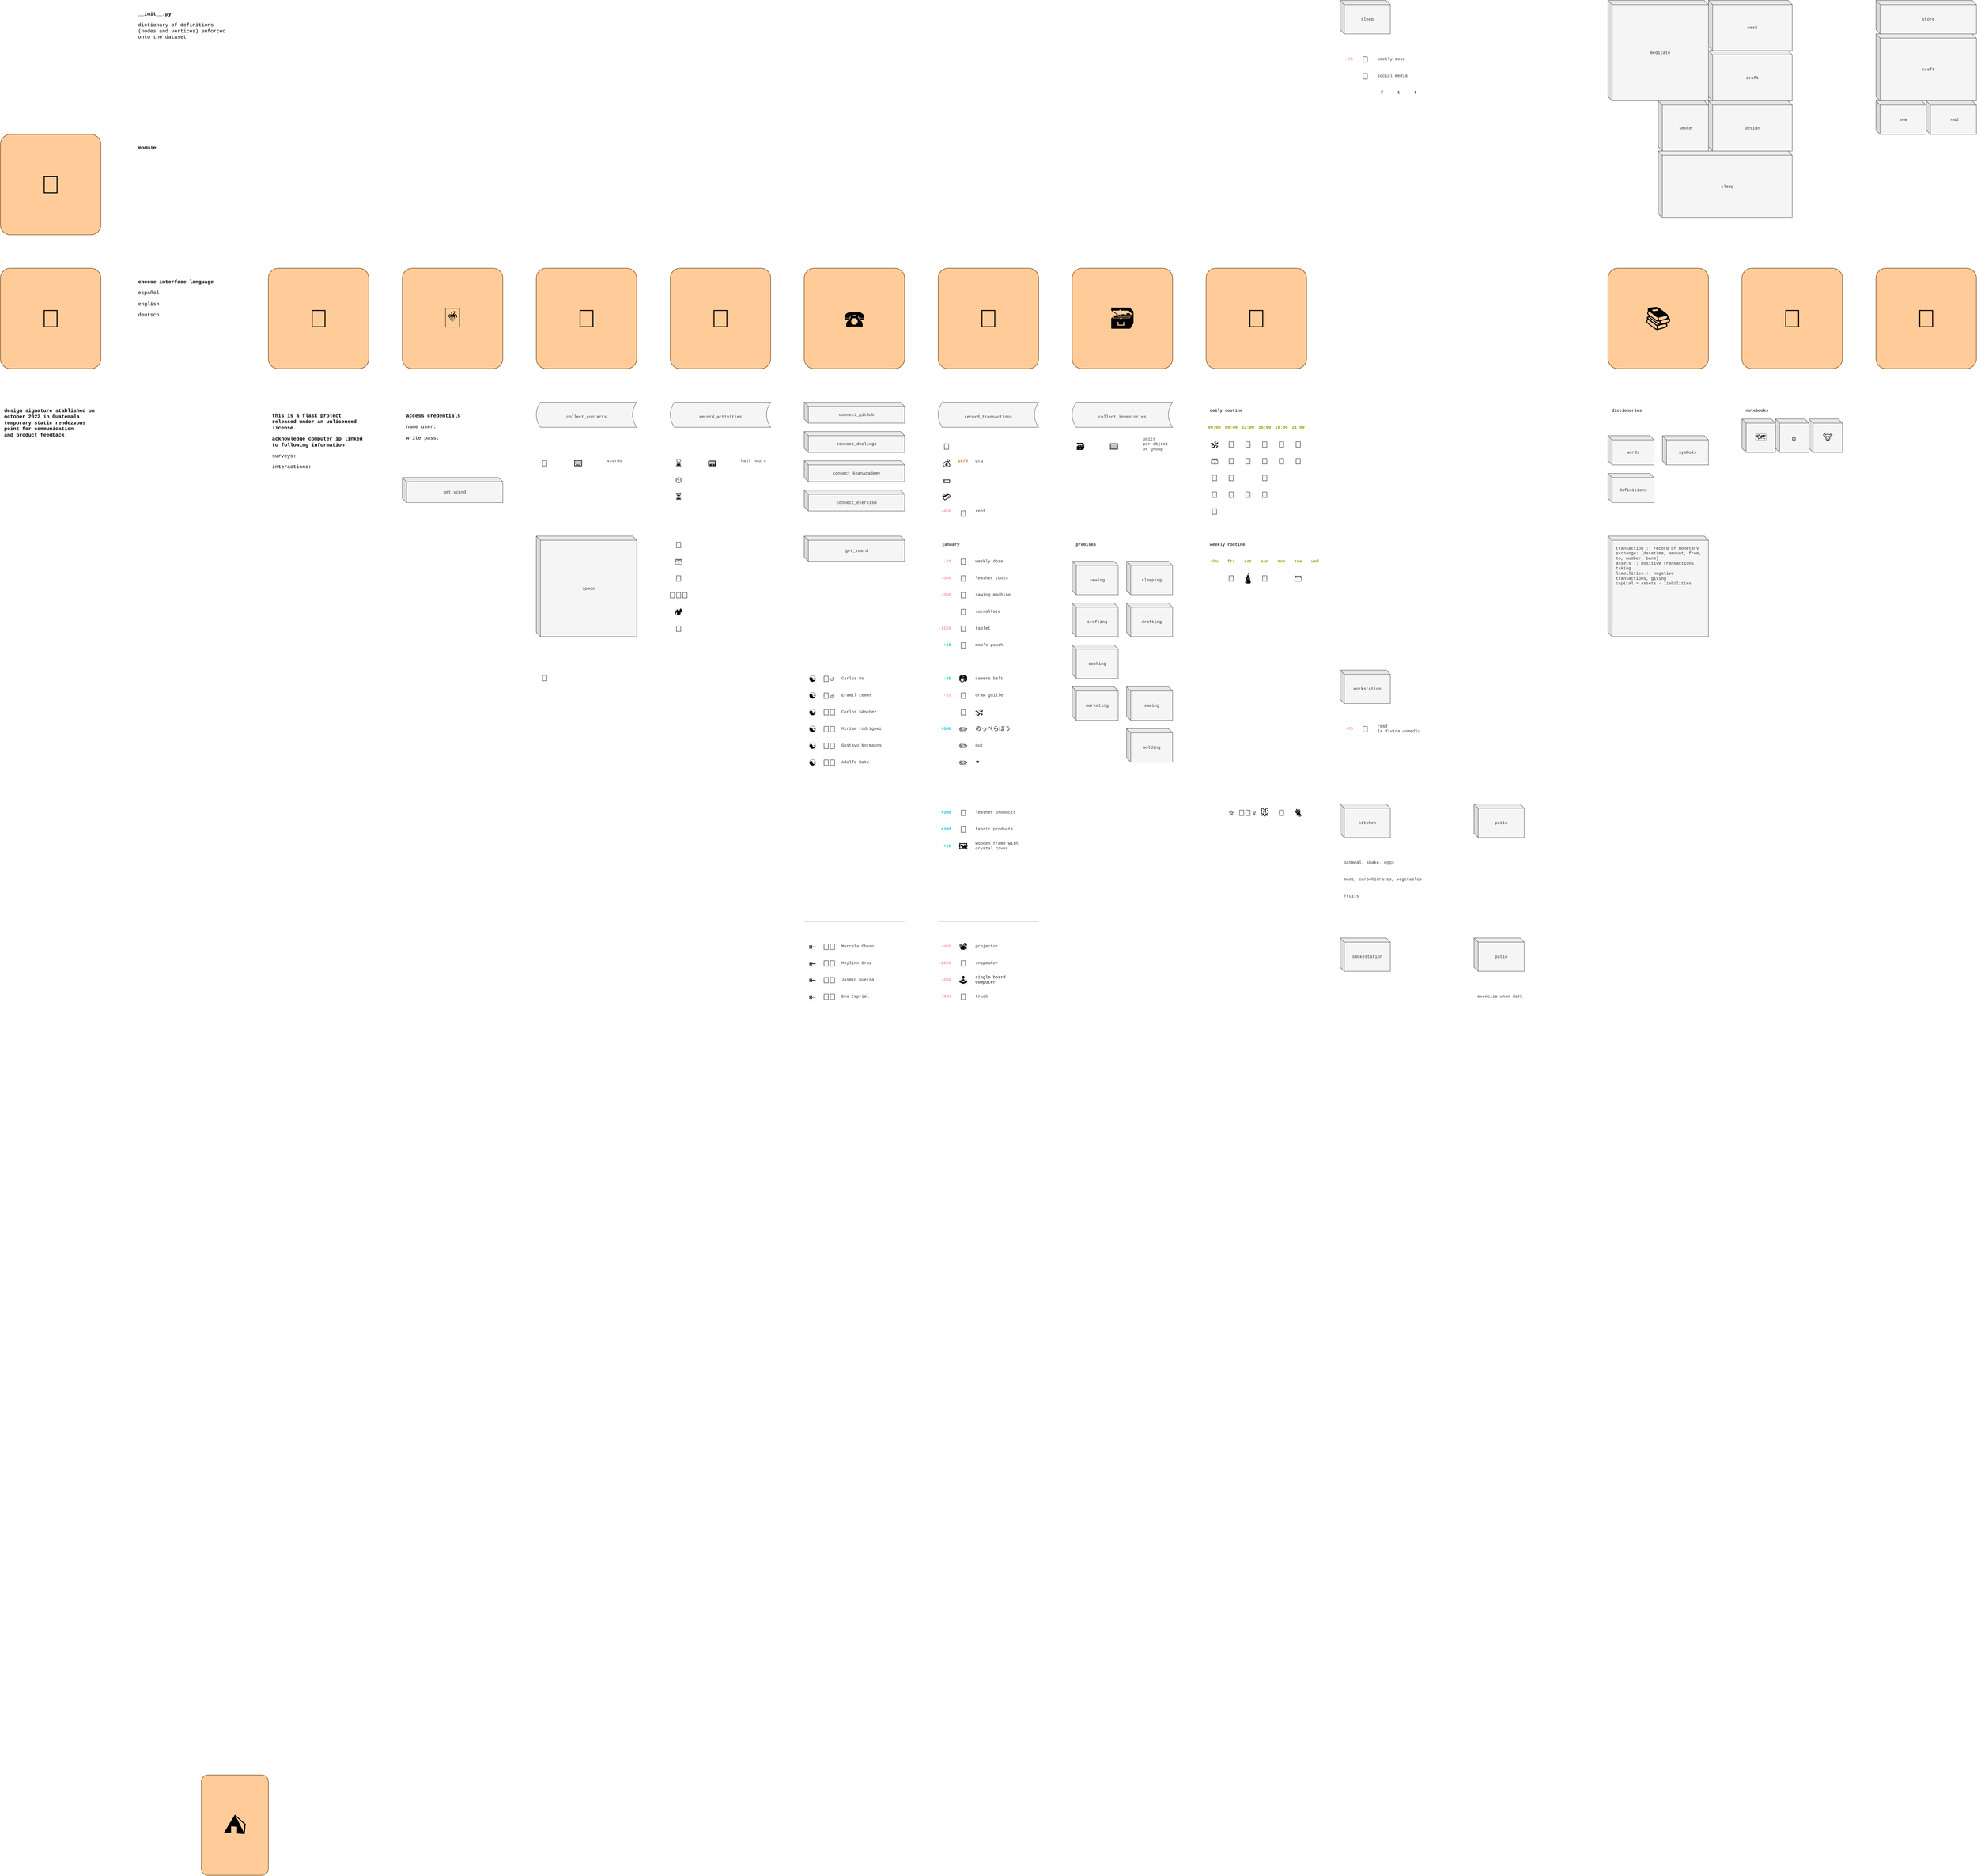 <mxfile version="20.6.1" type="device"><diagram id="eZt31RCaSFpGLgrnwd4I" name="Page-1"><mxGraphModel dx="1063" dy="2780" grid="1" gridSize="10" guides="1" tooltips="1" connect="1" arrows="1" fold="1" page="1" pageScale="1" pageWidth="320" pageHeight="320" math="0" shadow="0"><root><mxCell id="0"/><mxCell id="1" parent="0"/><mxCell id="EduLFAMP_joElMNfCqiy-1" value="&lt;font style=&quot;font-size: 60px;&quot;&gt;👋&lt;/font&gt;" style="rounded=1;whiteSpace=wrap;html=1;fillColor=#FFCC99;strokeColor=#663300;arcSize=10;" parent="1" vertex="1"><mxGeometry x="360" y="-1560" width="240" height="240" as="geometry"/></mxCell><mxCell id="EduLFAMP_joElMNfCqiy-2" value="&lt;font style=&quot;font-size: 60px;&quot;&gt;💬&lt;/font&gt;" style="rounded=1;whiteSpace=wrap;html=1;fillColor=#FFCC99;strokeColor=#663300;arcSize=10;" parent="1" vertex="1"><mxGeometry x="360" y="-1240" width="240" height="240" as="geometry"/></mxCell><mxCell id="EduLFAMP_joElMNfCqiy-3" value="&lt;font style=&quot;font-size: 60px;&quot;&gt;🔏&lt;/font&gt;" style="rounded=1;whiteSpace=wrap;html=1;fillColor=#FFCC99;strokeColor=#663300;arcSize=10;" parent="1" vertex="1"><mxGeometry x="1000" y="-1240" width="240" height="240" as="geometry"/></mxCell><mxCell id="EduLFAMP_joElMNfCqiy-4" value="&lt;font style=&quot;font-size: 60px;&quot;&gt;🃏&lt;/font&gt;" style="rounded=1;whiteSpace=wrap;html=1;fillColor=#FFCC99;strokeColor=#663300;arcSize=10;" parent="1" vertex="1"><mxGeometry x="1320" y="-1240" width="240" height="240" as="geometry"/></mxCell><mxCell id="EduLFAMP_joElMNfCqiy-5" value="&lt;p style=&quot;line-height: 120%;&quot;&gt;&lt;b&gt;choose interface language&lt;/b&gt;&lt;/p&gt;&lt;p style=&quot;line-height: 120%;&quot;&gt;español&lt;/p&gt;&lt;p style=&quot;line-height: 120%;&quot;&gt;english&lt;/p&gt;&lt;p style=&quot;line-height: 120%;&quot;&gt;deutsch&lt;/p&gt;" style="text;html=1;strokeColor=none;fillColor=none;align=left;verticalAlign=top;whiteSpace=wrap;rounded=0;fontSize=12;fontFamily=Courier New;spacing=9;" parent="1" vertex="1"><mxGeometry x="680" y="-1240" width="240" height="240" as="geometry"/></mxCell><mxCell id="EduLFAMP_joElMNfCqiy-6" value="&lt;p style=&quot;line-height: 120%;&quot;&gt;&lt;b&gt;&lt;span style=&quot;background-color: initial;&quot;&gt;this is a flask project released under an unlicensed license.&amp;nbsp;&lt;/span&gt;&lt;/b&gt;&lt;/p&gt;&lt;p style=&quot;line-height: 120%;&quot;&gt;&lt;b&gt;&lt;span style=&quot;background-color: initial;&quot;&gt;acknowledge computer ip&amp;nbsp;&lt;/span&gt;&lt;span style=&quot;background-color: initial;&quot;&gt;linked to following information:&lt;/span&gt;&lt;/b&gt;&lt;br&gt;&lt;/p&gt;&lt;p style=&quot;line-height: 120%;&quot;&gt;&lt;span style=&quot;background-color: initial;&quot;&gt;surveys:&lt;/span&gt;&lt;/p&gt;&lt;p style=&quot;line-height: 120%;&quot;&gt;&lt;span style=&quot;background-color: initial;&quot;&gt;interactions:&lt;/span&gt;&lt;/p&gt;" style="text;html=1;strokeColor=none;fillColor=none;align=left;verticalAlign=top;whiteSpace=wrap;rounded=0;fontSize=12;fontFamily=Courier New;spacing=9;" parent="1" vertex="1"><mxGeometry x="1000" y="-920" width="240" height="240" as="geometry"/></mxCell><mxCell id="EduLFAMP_joElMNfCqiy-7" value="&lt;span style=&quot;font-size: 60px;&quot;&gt;💽&lt;/span&gt;" style="rounded=1;whiteSpace=wrap;html=1;fillColor=#FFCC99;strokeColor=#663300;arcSize=10;" parent="1" vertex="1"><mxGeometry x="1960" y="-1240" width="240" height="240" as="geometry"/></mxCell><mxCell id="aaR0YNjYtCWpaMoZOQeW-2" value="&lt;span style=&quot;color: rgb(0, 0, 0); font-family: Helvetica; font-style: normal; font-variant-ligatures: normal; font-variant-caps: normal; font-weight: 400; letter-spacing: normal; orphans: 2; text-indent: 0px; text-transform: none; widows: 2; word-spacing: 0px; -webkit-text-stroke-width: 0px; background-color: rgb(248, 249, 250); text-decoration-thickness: initial; text-decoration-style: initial; text-decoration-color: initial; float: none; display: inline !important;&quot;&gt;&lt;font style=&quot;font-size: 20px;&quot;&gt;⌛️&lt;/font&gt;&lt;/span&gt;" style="text;whiteSpace=wrap;html=1;align=center;spacing=9;" parent="1" vertex="1"><mxGeometry x="1960" y="-800" width="40" height="40" as="geometry"/></mxCell><mxCell id="aaR0YNjYtCWpaMoZOQeW-3" value="&lt;span style=&quot;color: rgb(0, 0, 0); font-family: Helvetica; font-style: normal; font-variant-ligatures: normal; font-variant-caps: normal; font-weight: 400; letter-spacing: normal; orphans: 2; text-indent: 0px; text-transform: none; widows: 2; word-spacing: 0px; -webkit-text-stroke-width: 0px; background-color: rgb(248, 249, 250); text-decoration-thickness: initial; text-decoration-style: initial; text-decoration-color: initial; float: none; display: inline !important;&quot;&gt;&lt;font style=&quot;font-size: 20px;&quot;&gt;⏲&lt;/font&gt;&lt;/span&gt;" style="text;whiteSpace=wrap;html=1;align=center;spacing=9;" parent="1" vertex="1"><mxGeometry x="1960" y="-760" width="40" height="40" as="geometry"/></mxCell><mxCell id="aaR0YNjYtCWpaMoZOQeW-4" value="&lt;span style=&quot;color: rgb(0, 0, 0); font-family: Helvetica; font-style: normal; font-variant-ligatures: normal; font-variant-caps: normal; font-weight: 400; letter-spacing: normal; orphans: 2; text-indent: 0px; text-transform: none; widows: 2; word-spacing: 0px; -webkit-text-stroke-width: 0px; background-color: rgb(248, 249, 250); text-decoration-thickness: initial; text-decoration-style: initial; text-decoration-color: initial; float: none; display: inline !important;&quot;&gt;&lt;font style=&quot;font-size: 20px;&quot;&gt;⏳&lt;/font&gt;&lt;/span&gt;" style="text;whiteSpace=wrap;html=1;align=center;spacing=9;" parent="1" vertex="1"><mxGeometry x="1960" y="-720" width="40" height="40" as="geometry"/></mxCell><mxCell id="aaR0YNjYtCWpaMoZOQeW-5" value="&lt;span style=&quot;color: rgb(0, 0, 0); font-family: Helvetica; font-style: normal; font-variant-ligatures: normal; font-variant-caps: normal; font-weight: 400; letter-spacing: normal; orphans: 2; text-indent: 0px; text-transform: none; widows: 2; word-spacing: 0px; -webkit-text-stroke-width: 0px; background-color: rgb(248, 249, 250); text-decoration-thickness: initial; text-decoration-style: initial; text-decoration-color: initial; float: none; display: inline !important;&quot;&gt;&lt;font style=&quot;font-size: 20px;&quot;&gt;💸&lt;/font&gt;&lt;/span&gt;" style="text;whiteSpace=wrap;html=1;align=center;spacing=9;" parent="1" vertex="1"><mxGeometry x="2600" y="-840" width="40" height="40" as="geometry"/></mxCell><mxCell id="aaR0YNjYtCWpaMoZOQeW-6" value="&lt;span style=&quot;color: rgb(0, 0, 0); font-family: Helvetica; font-style: normal; font-variant-ligatures: normal; font-variant-caps: normal; font-weight: 400; letter-spacing: normal; orphans: 2; text-indent: 0px; text-transform: none; widows: 2; word-spacing: 0px; -webkit-text-stroke-width: 0px; background-color: rgb(248, 249, 250); text-decoration-thickness: initial; text-decoration-style: initial; text-decoration-color: initial; float: none; display: inline !important;&quot;&gt;&lt;font style=&quot;font-size: 20px;&quot;&gt;💰&lt;/font&gt;&lt;/span&gt;" style="text;whiteSpace=wrap;html=1;align=center;spacing=9;" parent="1" vertex="1"><mxGeometry x="2600" y="-800" width="40" height="40" as="geometry"/></mxCell><mxCell id="aaR0YNjYtCWpaMoZOQeW-7" value="&lt;span style=&quot;color: rgb(0, 0, 0); font-family: Helvetica; font-style: normal; font-variant-ligatures: normal; font-variant-caps: normal; font-weight: 400; letter-spacing: normal; orphans: 2; text-indent: 0px; text-transform: none; widows: 2; word-spacing: 0px; -webkit-text-stroke-width: 0px; background-color: rgb(248, 249, 250); text-decoration-thickness: initial; text-decoration-style: initial; text-decoration-color: initial; float: none; display: inline !important;&quot;&gt;&lt;font style=&quot;font-size: 20px;&quot;&gt;💳&lt;/font&gt;&lt;/span&gt;" style="text;whiteSpace=wrap;html=1;align=center;spacing=9;" parent="1" vertex="1"><mxGeometry x="2600" y="-720" width="40" height="40" as="geometry"/></mxCell><mxCell id="aaR0YNjYtCWpaMoZOQeW-8" value="&lt;span style=&quot;color: rgb(0, 0, 0); font-family: Helvetica; font-style: normal; font-variant-ligatures: normal; font-variant-caps: normal; font-weight: 400; letter-spacing: normal; orphans: 2; text-indent: 0px; text-transform: none; widows: 2; word-spacing: 0px; -webkit-text-stroke-width: 0px; background-color: rgb(248, 249, 250); text-decoration-thickness: initial; text-decoration-style: initial; text-decoration-color: initial; float: none; display: inline !important;&quot;&gt;&lt;font style=&quot;font-size: 20px;&quot;&gt;💵&lt;/font&gt;&lt;/span&gt;" style="text;whiteSpace=wrap;html=1;align=center;spacing=9;" parent="1" vertex="1"><mxGeometry x="2600" y="-760" width="40" height="40" as="geometry"/></mxCell><mxCell id="aaR0YNjYtCWpaMoZOQeW-9" value="&lt;span style=&quot;color: rgb(0, 0, 0); font-family: Helvetica; font-style: normal; font-variant-ligatures: normal; font-variant-caps: normal; font-weight: 400; letter-spacing: normal; orphans: 2; text-indent: 0px; text-transform: none; widows: 2; word-spacing: 0px; -webkit-text-stroke-width: 0px; background-color: rgb(248, 249, 250); text-decoration-thickness: initial; text-decoration-style: initial; text-decoration-color: initial; float: none; display: inline !important;&quot;&gt;&lt;font style=&quot;font-size: 20px;&quot;&gt;📟&lt;/font&gt;&lt;/span&gt;" style="text;whiteSpace=wrap;html=1;align=center;spacing=9;" parent="1" vertex="1"><mxGeometry x="2040" y="-800" width="40" height="40" as="geometry"/></mxCell><mxCell id="aaR0YNjYtCWpaMoZOQeW-11" value="&lt;font face=&quot;Courier New&quot; size=&quot;1&quot;&gt;record_activities&lt;/font&gt;" style="shape=dataStorage;whiteSpace=wrap;html=1;fixedSize=1;fontSize=20;size=10;fillColor=#f5f5f5;fontColor=#333333;strokeColor=#666666;rotation=0;" parent="1" vertex="1"><mxGeometry x="1960" y="-920" width="240" height="60" as="geometry"/></mxCell><mxCell id="aaR0YNjYtCWpaMoZOQeW-12" value="&lt;font face=&quot;Courier New&quot; size=&quot;1&quot;&gt;record_transactions&lt;/font&gt;" style="shape=dataStorage;whiteSpace=wrap;html=1;fixedSize=1;fontSize=20;size=10;fillColor=#f5f5f5;fontColor=#333333;strokeColor=#666666;" parent="1" vertex="1"><mxGeometry x="2600" y="-920" width="240" height="60" as="geometry"/></mxCell><mxCell id="aaR0YNjYtCWpaMoZOQeW-13" value="&lt;font face=&quot;Courier New&quot; size=&quot;1&quot;&gt;collect_contacts&lt;/font&gt;" style="shape=dataStorage;whiteSpace=wrap;html=1;fixedSize=1;fontSize=20;size=10;fillColor=#f5f5f5;fontColor=#333333;strokeColor=#666666;" parent="1" vertex="1"><mxGeometry x="1640" y="-920" width="240" height="60" as="geometry"/></mxCell><mxCell id="aaR0YNjYtCWpaMoZOQeW-20" value="&lt;div style=&quot;text-align: center;&quot;&gt;&lt;span style=&quot;background-color: initial;&quot;&gt;&lt;font size=&quot;1&quot; color=&quot;#333333&quot;&gt;gtq&lt;/font&gt;&lt;/span&gt;&lt;/div&gt;" style="text;whiteSpace=wrap;html=1;fontSize=10;fontFamily=Courier New;verticalAlign=middle;spacing=9;" parent="1" vertex="1"><mxGeometry x="2680" y="-800" width="40" height="40" as="geometry"/></mxCell><mxCell id="aaR0YNjYtCWpaMoZOQeW-21" value="&lt;div style=&quot;text-align: center;&quot;&gt;&lt;font size=&quot;1&quot; color=&quot;#333333&quot;&gt;half hours&lt;/font&gt;&lt;/div&gt;" style="text;whiteSpace=wrap;html=1;fontSize=10;fontFamily=Courier New;verticalAlign=middle;spacing=9;" parent="1" vertex="1"><mxGeometry x="2120" y="-800" width="80" height="40" as="geometry"/></mxCell><mxCell id="aaR0YNjYtCWpaMoZOQeW-22" value="&lt;div style=&quot;text-align: center;&quot;&gt;&lt;font size=&quot;1&quot; color=&quot;#333333&quot;&gt;vcards&lt;/font&gt;&lt;/div&gt;" style="text;whiteSpace=wrap;html=1;fontSize=10;fontFamily=Courier New;verticalAlign=middle;spacing=9;" parent="1" vertex="1"><mxGeometry x="1800" y="-800" width="80" height="40" as="geometry"/></mxCell><mxCell id="aaR0YNjYtCWpaMoZOQeW-23" value="&lt;font face=&quot;Courier New&quot; size=&quot;1&quot;&gt;collect_inventories&lt;/font&gt;" style="shape=dataStorage;whiteSpace=wrap;html=1;fixedSize=1;fontSize=20;size=10;fillColor=#f5f5f5;fontColor=#333333;strokeColor=#666666;" parent="1" vertex="1"><mxGeometry x="2920" y="-920" width="240" height="60" as="geometry"/></mxCell><mxCell id="aaR0YNjYtCWpaMoZOQeW-24" value="&lt;span style=&quot;color: rgb(0, 0, 0); font-family: Helvetica; font-style: normal; font-variant-ligatures: normal; font-variant-caps: normal; font-weight: 400; letter-spacing: normal; orphans: 2; text-indent: 0px; text-transform: none; widows: 2; word-spacing: 0px; -webkit-text-stroke-width: 0px; background-color: rgb(248, 249, 250); text-decoration-thickness: initial; text-decoration-style: initial; text-decoration-color: initial; float: none; display: inline !important;&quot;&gt;&lt;font style=&quot;font-size: 20px;&quot;&gt;🗃&lt;/font&gt;&lt;/span&gt;" style="text;whiteSpace=wrap;html=1;align=center;spacing=9;" parent="1" vertex="1"><mxGeometry x="2920" y="-840" width="40" height="40" as="geometry"/></mxCell><mxCell id="aaR0YNjYtCWpaMoZOQeW-25" value="&lt;div style=&quot;&quot;&gt;&lt;font size=&quot;1&quot; color=&quot;#333333&quot;&gt;units per&amp;nbsp;&lt;/font&gt;&lt;span style=&quot;background-color: initial; color: rgb(51, 51, 51); font-size: x-small;&quot;&gt;object or group&lt;/span&gt;&lt;/div&gt;" style="text;whiteSpace=wrap;html=1;fontSize=10;fontFamily=Courier New;align=left;verticalAlign=middle;spacing=9;" parent="1" vertex="1"><mxGeometry x="3080" y="-840" width="80" height="40" as="geometry"/></mxCell><mxCell id="aaR0YNjYtCWpaMoZOQeW-29" value="&lt;span style=&quot;color: rgb(0, 0, 0); font-family: Helvetica; font-style: normal; font-variant-ligatures: normal; font-variant-caps: normal; font-weight: 400; letter-spacing: normal; orphans: 2; text-indent: 0px; text-transform: none; widows: 2; word-spacing: 0px; -webkit-text-stroke-width: 0px; background-color: rgb(248, 249, 250); text-decoration-thickness: initial; text-decoration-style: initial; text-decoration-color: initial; float: none; display: inline !important;&quot;&gt;&lt;font style=&quot;font-size: 20px;&quot;&gt;🧵&lt;/font&gt;&lt;/span&gt;" style="text;whiteSpace=wrap;html=1;align=center;verticalAlign=middle;spacing=9;" parent="1" vertex="1"><mxGeometry x="2640" y="-480" width="40" height="40" as="geometry"/></mxCell><mxCell id="aaR0YNjYtCWpaMoZOQeW-30" value="&lt;span style=&quot;color: rgb(0, 0, 0); font-family: Helvetica; font-style: normal; font-variant-ligatures: normal; font-variant-caps: normal; font-weight: 400; letter-spacing: normal; orphans: 2; text-indent: 0px; text-transform: none; widows: 2; word-spacing: 0px; -webkit-text-stroke-width: 0px; background-color: rgb(248, 249, 250); text-decoration-thickness: initial; text-decoration-style: initial; text-decoration-color: initial; float: none; display: inline !important;&quot;&gt;&lt;font style=&quot;font-size: 20px;&quot;&gt;💼&lt;/font&gt;&lt;/span&gt;" style="text;whiteSpace=wrap;html=1;align=center;verticalAlign=middle;spacing=9;" parent="1" vertex="1"><mxGeometry x="2640" y="-520" width="40" height="40" as="geometry"/></mxCell><mxCell id="aaR0YNjYtCWpaMoZOQeW-33" value="&lt;span style=&quot;color: rgb(0, 0, 0); font-family: Helvetica; font-style: normal; font-variant-ligatures: normal; font-variant-caps: normal; font-weight: 400; letter-spacing: normal; orphans: 2; text-indent: 0px; text-transform: none; widows: 2; word-spacing: 0px; -webkit-text-stroke-width: 0px; background-color: rgb(248, 249, 250); text-decoration-thickness: initial; text-decoration-style: initial; text-decoration-color: initial; float: none; display: inline !important;&quot;&gt;&lt;font style=&quot;font-size: 20px;&quot;&gt;📽&lt;/font&gt;&lt;/span&gt;" style="text;whiteSpace=wrap;html=1;align=center;verticalAlign=middle;spacing=9;" parent="1" vertex="1"><mxGeometry x="2640" y="360" width="40" height="40" as="geometry"/></mxCell><mxCell id="aaR0YNjYtCWpaMoZOQeW-34" value="&lt;span style=&quot;color: rgb(0, 0, 0); font-family: Helvetica; font-style: normal; font-variant-ligatures: normal; font-variant-caps: normal; font-weight: 400; letter-spacing: normal; orphans: 2; text-indent: 0px; text-transform: none; widows: 2; word-spacing: 0px; -webkit-text-stroke-width: 0px; background-color: rgb(248, 249, 250); text-decoration-thickness: initial; text-decoration-style: initial; text-decoration-color: initial; float: none; display: inline !important;&quot;&gt;&lt;font style=&quot;font-size: 20px;&quot;&gt;🧩&lt;/font&gt;&lt;/span&gt;" style="text;whiteSpace=wrap;html=1;align=center;verticalAlign=middle;spacing=9;" parent="1" vertex="1"><mxGeometry x="2640" y="400" width="40" height="40" as="geometry"/></mxCell><mxCell id="aaR0YNjYtCWpaMoZOQeW-35" value="&lt;span style=&quot;color: rgb(0, 0, 0); font-family: Helvetica; font-style: normal; font-variant-ligatures: normal; font-variant-caps: normal; font-weight: 400; letter-spacing: normal; orphans: 2; text-indent: 0px; text-transform: none; widows: 2; word-spacing: 0px; -webkit-text-stroke-width: 0px; background-color: rgb(248, 249, 250); text-decoration-thickness: initial; text-decoration-style: initial; text-decoration-color: initial; float: none; display: inline !important;&quot;&gt;&lt;font style=&quot;font-size: 20px;&quot;&gt;🎴&lt;/font&gt;&lt;/span&gt;" style="text;whiteSpace=wrap;html=1;align=center;" parent="1" vertex="1"><mxGeometry x="1640" y="-280" width="40" height="40" as="geometry"/></mxCell><mxCell id="aaR0YNjYtCWpaMoZOQeW-36" value="&lt;span style=&quot;color: rgb(0, 0, 0); font-family: Helvetica; font-style: normal; font-variant-ligatures: normal; font-variant-caps: normal; font-weight: 400; letter-spacing: normal; orphans: 2; text-indent: 0px; text-transform: none; widows: 2; word-spacing: 0px; -webkit-text-stroke-width: 0px; background-color: rgb(248, 249, 250); text-decoration-thickness: initial; text-decoration-style: initial; text-decoration-color: initial; float: none; display: inline !important;&quot;&gt;&lt;font style=&quot;font-size: 20px;&quot;&gt;🕹&lt;/font&gt;&lt;/span&gt;" style="text;whiteSpace=wrap;html=1;align=center;verticalAlign=middle;spacing=9;" parent="1" vertex="1"><mxGeometry x="2640" y="440" width="40" height="40" as="geometry"/></mxCell><mxCell id="aaR0YNjYtCWpaMoZOQeW-37" value="&lt;span style=&quot;color: rgb(0, 0, 0); font-family: Helvetica; font-style: normal; font-variant-ligatures: normal; font-variant-caps: normal; font-weight: 400; letter-spacing: normal; orphans: 2; text-indent: 0px; text-transform: none; widows: 2; word-spacing: 0px; -webkit-text-stroke-width: 0px; background-color: rgb(248, 249, 250); text-decoration-thickness: initial; text-decoration-style: initial; text-decoration-color: initial; float: none; display: inline !important;&quot;&gt;&lt;font style=&quot;font-size: 20px;&quot;&gt;👖&lt;/font&gt;&lt;/span&gt;" style="text;whiteSpace=wrap;html=1;align=center;verticalAlign=middle;spacing=9;" parent="1" vertex="1"><mxGeometry x="2640" y="80" width="40" height="40" as="geometry"/></mxCell><mxCell id="aaR0YNjYtCWpaMoZOQeW-38" value="&lt;div style=&quot;&quot;&gt;&lt;font size=&quot;1&quot;&gt;-400&lt;/font&gt;&lt;/div&gt;" style="text;whiteSpace=wrap;html=1;fontSize=10;fontFamily=Courier New;fontStyle=1;fontColor=#FF9999;align=right;verticalAlign=middle;spacing=9;" parent="1" vertex="1"><mxGeometry x="2600" y="360" width="40" height="40" as="geometry"/></mxCell><mxCell id="aaR0YNjYtCWpaMoZOQeW-40" value="&lt;div style=&quot;&quot;&gt;&lt;font size=&quot;1&quot;&gt;-200&lt;/font&gt;&lt;/div&gt;" style="text;whiteSpace=wrap;html=1;fontSize=10;fontFamily=Courier New;fontStyle=1;fontColor=#FF9999;align=right;verticalAlign=middle;spacing=9;" parent="1" vertex="1"><mxGeometry x="2600" y="440" width="40" height="40" as="geometry"/></mxCell><mxCell id="aaR0YNjYtCWpaMoZOQeW-43" value="&lt;div style=&quot;&quot;&gt;&lt;font size=&quot;1&quot;&gt;+300&lt;/font&gt;&lt;/div&gt;" style="text;whiteSpace=wrap;html=1;fontSize=10;fontFamily=Courier New;fontColor=#00CCCC;fontStyle=1;align=right;verticalAlign=middle;spacing=9;" parent="1" vertex="1"><mxGeometry x="2600" y="80" width="40" height="40" as="geometry"/></mxCell><mxCell id="aaR0YNjYtCWpaMoZOQeW-46" value="&lt;div style=&quot;&quot;&gt;&lt;font size=&quot;1&quot;&gt;-2000&lt;/font&gt;&lt;/div&gt;" style="text;whiteSpace=wrap;html=1;fontSize=10;fontFamily=Courier New;fontStyle=1;fontColor=#FF9999;align=right;verticalAlign=middle;spacing=9;" parent="1" vertex="1"><mxGeometry x="2600" y="400" width="40" height="40" as="geometry"/></mxCell><mxCell id="aaR0YNjYtCWpaMoZOQeW-47" value="&lt;div style=&quot;&quot;&gt;&lt;font size=&quot;1&quot;&gt;-300&lt;/font&gt;&lt;/div&gt;" style="text;whiteSpace=wrap;html=1;fontSize=10;fontFamily=Courier New;fontStyle=1;fontColor=#FF9999;align=right;verticalAlign=middle;spacing=9;" parent="1" vertex="1"><mxGeometry x="2600" y="-480" width="40" height="40" as="geometry"/></mxCell><mxCell id="aaR0YNjYtCWpaMoZOQeW-48" value="&lt;div style=&quot;&quot;&gt;&lt;font size=&quot;1&quot;&gt;-300&lt;/font&gt;&lt;/div&gt;" style="text;whiteSpace=wrap;html=1;fontSize=10;fontFamily=Courier New;fontStyle=1;fontColor=#FF9999;align=right;verticalAlign=middle;spacing=9;" parent="1" vertex="1"><mxGeometry x="2600" y="-520" width="40" height="40" as="geometry"/></mxCell><mxCell id="aaR0YNjYtCWpaMoZOQeW-51" value="&lt;span style=&quot;color: rgb(0, 0, 0); font-family: Helvetica; font-style: normal; font-variant-ligatures: normal; font-variant-caps: normal; font-weight: 400; letter-spacing: normal; orphans: 2; text-indent: 0px; text-transform: none; widows: 2; word-spacing: 0px; -webkit-text-stroke-width: 0px; background-color: rgb(248, 249, 250); text-decoration-thickness: initial; text-decoration-style: initial; text-decoration-color: initial; float: none; display: inline !important;&quot;&gt;&lt;font style=&quot;font-size: 20px;&quot;&gt;🚌&lt;/font&gt;&lt;/span&gt;" style="text;whiteSpace=wrap;html=1;align=center;verticalAlign=middle;spacing=9;" parent="1" vertex="1"><mxGeometry x="2640" y="480" width="40" height="40" as="geometry"/></mxCell><mxCell id="aaR0YNjYtCWpaMoZOQeW-52" value="&lt;div style=&quot;&quot;&gt;&lt;font size=&quot;1&quot;&gt;7500&lt;/font&gt;&lt;/div&gt;" style="text;whiteSpace=wrap;html=1;fontSize=10;fontFamily=Courier New;fontStyle=1;fontColor=#FF9999;align=center;verticalAlign=middle;spacing=9;" parent="1" vertex="1"><mxGeometry x="2600" y="480" width="40" height="40" as="geometry"/></mxCell><mxCell id="aaR0YNjYtCWpaMoZOQeW-57" value="&lt;span style=&quot;color: rgb(0, 0, 0); font-family: Helvetica; font-style: normal; font-variant-ligatures: normal; font-variant-caps: normal; font-weight: 400; letter-spacing: normal; orphans: 2; text-indent: 0px; text-transform: none; widows: 2; word-spacing: 0px; -webkit-text-stroke-width: 0px; background-color: rgb(248, 249, 250); text-decoration-thickness: initial; text-decoration-style: initial; text-decoration-color: initial; float: none; display: inline !important;&quot;&gt;&lt;font style=&quot;font-size: 20px;&quot;&gt;💸&lt;/font&gt;&lt;/span&gt;" style="text;whiteSpace=wrap;html=1;align=center;spacing=9;" parent="1" vertex="1"><mxGeometry x="2640" y="-680" width="40" height="40" as="geometry"/></mxCell><mxCell id="aaR0YNjYtCWpaMoZOQeW-58" value="&lt;div style=&quot;&quot;&gt;&lt;font size=&quot;1&quot;&gt;-450&lt;/font&gt;&lt;/div&gt;" style="text;whiteSpace=wrap;html=1;fontSize=10;fontFamily=Courier New;fontColor=#FF9999;fontStyle=1;align=right;verticalAlign=middle;spacing=9;" parent="1" vertex="1"><mxGeometry x="2600" y="-680" width="40" height="40" as="geometry"/></mxCell><mxCell id="aaR0YNjYtCWpaMoZOQeW-60" value="&lt;span style=&quot;font-size: 60px;&quot;&gt;☎️&lt;/span&gt;" style="rounded=1;whiteSpace=wrap;html=1;fillColor=#FFCC99;strokeColor=#663300;arcSize=10;" parent="1" vertex="1"><mxGeometry x="2280" y="-1240" width="240" height="240" as="geometry"/></mxCell><mxCell id="aaR0YNjYtCWpaMoZOQeW-61" value="&lt;span style=&quot;font-size: x-small;&quot;&gt;connect_github&lt;/span&gt;" style="shape=cube;whiteSpace=wrap;html=1;boundedLbl=1;backgroundOutline=1;darkOpacity=0.05;darkOpacity2=0.1;labelBackgroundColor=none;fontFamily=Courier New;fontSize=10;fontColor=#333333;fillColor=#f5f5f5;strokeColor=#666666;size=10;" parent="1" vertex="1"><mxGeometry x="2280" y="-920" width="240" height="50" as="geometry"/></mxCell><mxCell id="aaR0YNjYtCWpaMoZOQeW-62" value="&lt;span style=&quot;font-size: x-small;&quot;&gt;connect_duolingo&lt;/span&gt;" style="shape=cube;whiteSpace=wrap;html=1;boundedLbl=1;backgroundOutline=1;darkOpacity=0.05;darkOpacity2=0.1;labelBackgroundColor=none;fontFamily=Courier New;fontSize=10;fontColor=#333333;fillColor=#f5f5f5;strokeColor=#666666;size=10;" parent="1" vertex="1"><mxGeometry x="2280" y="-850" width="240" height="50" as="geometry"/></mxCell><mxCell id="aaR0YNjYtCWpaMoZOQeW-63" value="&lt;span style=&quot;font-size: x-small;&quot;&gt;connect_khanacademy&lt;/span&gt;" style="shape=cube;whiteSpace=wrap;html=1;boundedLbl=1;backgroundOutline=1;darkOpacity=0.05;darkOpacity2=0.1;labelBackgroundColor=none;fontFamily=Courier New;fontSize=10;fontColor=#333333;fillColor=#f5f5f5;strokeColor=#666666;size=10;" parent="1" vertex="1"><mxGeometry x="2280" y="-780" width="240" height="50" as="geometry"/></mxCell><mxCell id="aaR0YNjYtCWpaMoZOQeW-64" value="&lt;span style=&quot;font-size: x-small;&quot;&gt;connect_exercism&lt;/span&gt;" style="shape=cube;whiteSpace=wrap;html=1;boundedLbl=1;backgroundOutline=1;darkOpacity=0.05;darkOpacity2=0.1;labelBackgroundColor=none;fontFamily=Courier New;fontSize=10;fontColor=#333333;fillColor=#f5f5f5;strokeColor=#666666;size=10;" parent="1" vertex="1"><mxGeometry x="2280" y="-710" width="240" height="50" as="geometry"/></mxCell><mxCell id="aaR0YNjYtCWpaMoZOQeW-65" value="&lt;span style=&quot;font-size: x-small;&quot;&gt;get_vcard&lt;/span&gt;" style="shape=cube;whiteSpace=wrap;html=1;boundedLbl=1;backgroundOutline=1;darkOpacity=0.05;darkOpacity2=0.1;labelBackgroundColor=none;fontFamily=Courier New;fontSize=10;fontColor=#333333;fillColor=#f5f5f5;strokeColor=#666666;size=10;" parent="1" vertex="1"><mxGeometry x="2280" y="-600" width="240" height="60" as="geometry"/></mxCell><mxCell id="aaR0YNjYtCWpaMoZOQeW-66" value="&lt;div style=&quot;&quot;&gt;&lt;font size=&quot;1&quot; color=&quot;#333333&quot;&gt;snapmaker&lt;/font&gt;&lt;/div&gt;" style="text;whiteSpace=wrap;html=1;fontSize=10;fontFamily=Courier New;align=left;verticalAlign=middle;spacing=9;" parent="1" vertex="1"><mxGeometry x="2680" y="400" width="120" height="40" as="geometry"/></mxCell><mxCell id="aaR0YNjYtCWpaMoZOQeW-67" value="&lt;div style=&quot;&quot;&gt;&lt;font size=&quot;1&quot; color=&quot;#333333&quot;&gt;projector&lt;/font&gt;&lt;/div&gt;" style="text;whiteSpace=wrap;html=1;fontSize=10;fontFamily=Courier New;align=left;verticalAlign=middle;spacing=9;" parent="1" vertex="1"><mxGeometry x="2680" y="360" width="120" height="40" as="geometry"/></mxCell><mxCell id="aaR0YNjYtCWpaMoZOQeW-69" value="&lt;div style=&quot;&quot;&gt;&lt;font size=&quot;1&quot; color=&quot;#333333&quot;&gt;single board computer&lt;/font&gt;&lt;/div&gt;" style="text;whiteSpace=wrap;html=1;fontSize=10;fontFamily=Courier New;align=left;verticalAlign=middle;spacing=9;" parent="1" vertex="1"><mxGeometry x="2680" y="440" width="120" height="40" as="geometry"/></mxCell><mxCell id="aaR0YNjYtCWpaMoZOQeW-70" value="&lt;div style=&quot;&quot;&gt;&lt;font size=&quot;1&quot; color=&quot;#333333&quot;&gt;single board computer&lt;/font&gt;&lt;/div&gt;" style="text;whiteSpace=wrap;html=1;fontSize=10;fontFamily=Courier New;align=left;verticalAlign=middle;spacing=9;" parent="1" vertex="1"><mxGeometry x="2680" y="440" width="120" height="40" as="geometry"/></mxCell><mxCell id="aaR0YNjYtCWpaMoZOQeW-71" value="&lt;div style=&quot;&quot;&gt;&lt;font size=&quot;1&quot; color=&quot;#333333&quot;&gt;truck&lt;/font&gt;&lt;/div&gt;" style="text;whiteSpace=wrap;html=1;fontSize=10;fontFamily=Courier New;align=left;verticalAlign=middle;spacing=9;" parent="1" vertex="1"><mxGeometry x="2680" y="480" width="120" height="40" as="geometry"/></mxCell><mxCell id="aaR0YNjYtCWpaMoZOQeW-72" value="&lt;div style=&quot;&quot;&gt;&lt;font size=&quot;1&quot; color=&quot;#333333&quot;&gt;leather tools&lt;/font&gt;&lt;/div&gt;" style="text;whiteSpace=wrap;html=1;fontSize=10;fontFamily=Courier New;align=left;verticalAlign=middle;spacing=9;" parent="1" vertex="1"><mxGeometry x="2680" y="-520" width="160" height="40" as="geometry"/></mxCell><mxCell id="aaR0YNjYtCWpaMoZOQeW-73" value="&lt;div style=&quot;&quot;&gt;&lt;font size=&quot;1&quot; color=&quot;#333333&quot;&gt;sawing machine&lt;/font&gt;&lt;/div&gt;" style="text;whiteSpace=wrap;html=1;fontSize=10;fontFamily=Courier New;align=left;verticalAlign=middle;spacing=9;" parent="1" vertex="1"><mxGeometry x="2680" y="-480" width="160" height="40" as="geometry"/></mxCell><mxCell id="aaR0YNjYtCWpaMoZOQeW-74" value="&lt;span style=&quot;color: rgb(0, 0, 0); font-family: Helvetica; font-style: normal; font-variant-ligatures: normal; font-variant-caps: normal; font-weight: 400; letter-spacing: normal; orphans: 2; text-indent: 0px; text-transform: none; widows: 2; word-spacing: 0px; -webkit-text-stroke-width: 0px; background-color: rgb(248, 249, 250); text-decoration-thickness: initial; text-decoration-style: initial; text-decoration-color: initial; float: none; display: inline !important;&quot;&gt;&lt;font style=&quot;font-size: 20px;&quot;&gt;🧳&lt;/font&gt;&lt;/span&gt;" style="text;whiteSpace=wrap;html=1;align=center;verticalAlign=middle;spacing=9;" parent="1" vertex="1"><mxGeometry x="2640" y="40" width="40" height="40" as="geometry"/></mxCell><mxCell id="aaR0YNjYtCWpaMoZOQeW-75" value="&lt;div style=&quot;&quot;&gt;&lt;font size=&quot;1&quot;&gt;+300&lt;/font&gt;&lt;/div&gt;" style="text;whiteSpace=wrap;html=1;fontSize=10;fontFamily=Courier New;fontColor=#00CCCC;fontStyle=1;align=right;verticalAlign=middle;spacing=9;" parent="1" vertex="1"><mxGeometry x="2600" y="40" width="40" height="40" as="geometry"/></mxCell><mxCell id="aaR0YNjYtCWpaMoZOQeW-81" value="&lt;div style=&quot;&quot;&gt;&lt;font size=&quot;1&quot; color=&quot;#333333&quot;&gt;rent&lt;/font&gt;&lt;/div&gt;" style="text;whiteSpace=wrap;html=1;fontSize=10;fontFamily=Courier New;align=left;verticalAlign=middle;spacing=9;" parent="1" vertex="1"><mxGeometry x="2680" y="-680" width="160" height="40" as="geometry"/></mxCell><mxCell id="aaR0YNjYtCWpaMoZOQeW-83" value="&lt;div style=&quot;&quot;&gt;&lt;font size=&quot;1&quot; color=&quot;#333333&quot;&gt;draw guille&lt;/font&gt;&lt;/div&gt;" style="text;whiteSpace=wrap;html=1;fontSize=10;fontFamily=Courier New;align=left;verticalAlign=middle;spacing=9;" parent="1" vertex="1"><mxGeometry x="2680" y="-240" width="160" height="40" as="geometry"/></mxCell><mxCell id="aaR0YNjYtCWpaMoZOQeW-86" value="&lt;div style=&quot;&quot;&gt;&lt;font size=&quot;1&quot;&gt;-75&lt;/font&gt;&lt;/div&gt;" style="text;whiteSpace=wrap;html=1;fontSize=10;fontFamily=Courier New;fontColor=#FF9999;fontStyle=1;align=right;verticalAlign=middle;spacing=9;" parent="1" vertex="1"><mxGeometry x="2600" y="-560" width="40" height="40" as="geometry"/></mxCell><mxCell id="aaR0YNjYtCWpaMoZOQeW-88" value="&lt;div style=&quot;&quot;&gt;&lt;span style=&quot;color: rgb(51, 51, 51); font-size: x-small;&quot;&gt;weekly dose&lt;/span&gt;&lt;br&gt;&lt;/div&gt;" style="text;whiteSpace=wrap;html=1;fontSize=10;fontFamily=Courier New;align=left;verticalAlign=middle;spacing=9;" parent="1" vertex="1"><mxGeometry x="2680" y="-560" width="160" height="40" as="geometry"/></mxCell><mxCell id="aaR0YNjYtCWpaMoZOQeW-89" value="&lt;span style=&quot;font-size: 60px;&quot;&gt;⛺️&lt;/span&gt;" style="rounded=1;whiteSpace=wrap;html=1;fillColor=#FFCC99;strokeColor=#663300;arcSize=10;" parent="1" vertex="1"><mxGeometry x="840" y="2360" width="160" height="240" as="geometry"/></mxCell><mxCell id="aaR0YNjYtCWpaMoZOQeW-90" value="&lt;font style=&quot;font-size: 60px;&quot;&gt;📇&lt;/font&gt;" style="rounded=1;whiteSpace=wrap;html=1;fillColor=#FFCC99;strokeColor=#663300;arcSize=10;" parent="1" vertex="1"><mxGeometry x="1640" y="-1240" width="240" height="240" as="geometry"/></mxCell><mxCell id="aaR0YNjYtCWpaMoZOQeW-91" value="&lt;p style=&quot;line-height: 120%;&quot;&gt;&lt;b&gt;access credentials&lt;/b&gt;&lt;/p&gt;&lt;p style=&quot;line-height: 120%;&quot;&gt;name user:&lt;/p&gt;&lt;p style=&quot;line-height: 120%;&quot;&gt;write pass:&lt;/p&gt;" style="text;html=1;strokeColor=none;fillColor=none;align=left;verticalAlign=top;whiteSpace=wrap;rounded=0;fontSize=12;fontFamily=Courier New;spacing=9;" parent="1" vertex="1"><mxGeometry x="1320" y="-920" width="240" height="240" as="geometry"/></mxCell><mxCell id="aaR0YNjYtCWpaMoZOQeW-92" value="&lt;span style=&quot;font-size: 60px;&quot;&gt;🧮&lt;/span&gt;" style="rounded=1;whiteSpace=wrap;html=1;fillColor=#FFCC99;strokeColor=#663300;arcSize=10;" parent="1" vertex="1"><mxGeometry x="2600" y="-1240" width="240" height="240" as="geometry"/></mxCell><mxCell id="aaR0YNjYtCWpaMoZOQeW-94" value="&lt;p style=&quot;line-height: 120%;&quot;&gt;&lt;b&gt;module&lt;/b&gt;&lt;/p&gt;" style="text;html=1;strokeColor=none;fillColor=none;align=left;verticalAlign=top;whiteSpace=wrap;rounded=0;fontSize=12;fontFamily=Courier New;spacing=9;" parent="1" vertex="1"><mxGeometry x="680" y="-1560" width="240" height="240" as="geometry"/></mxCell><mxCell id="aaR0YNjYtCWpaMoZOQeW-97" value="&lt;span style=&quot;color: rgb(0, 0, 0); font-family: Helvetica; font-style: normal; font-variant-ligatures: normal; font-variant-caps: normal; font-weight: 400; letter-spacing: normal; orphans: 2; text-indent: 0px; text-transform: none; widows: 2; word-spacing: 0px; -webkit-text-stroke-width: 0px; background-color: rgb(248, 249, 250); text-decoration-thickness: initial; text-decoration-style: initial; text-decoration-color: initial; float: none; display: inline !important;&quot;&gt;&lt;font style=&quot;font-size: 20px;&quot;&gt;📇&lt;/font&gt;&lt;/span&gt;" style="text;whiteSpace=wrap;html=1;align=center;spacing=9;" parent="1" vertex="1"><mxGeometry x="1640" y="-800" width="40" height="40" as="geometry"/></mxCell><mxCell id="aaR0YNjYtCWpaMoZOQeW-98" value="&lt;span style=&quot;color: rgb(0, 0, 0); font-family: Helvetica; font-style: normal; font-variant-ligatures: normal; font-variant-caps: normal; font-weight: 400; letter-spacing: normal; orphans: 2; text-indent: 0px; text-transform: none; widows: 2; word-spacing: 0px; -webkit-text-stroke-width: 0px; background-color: rgb(248, 249, 250); text-decoration-thickness: initial; text-decoration-style: initial; text-decoration-color: initial; float: none; display: inline !important;&quot;&gt;&lt;font style=&quot;font-size: 20px;&quot;&gt;⌨️&lt;/font&gt;&lt;/span&gt;" style="text;whiteSpace=wrap;html=1;align=center;spacing=9;" parent="1" vertex="1"><mxGeometry x="3000" y="-840" width="40" height="40" as="geometry"/></mxCell><mxCell id="aaR0YNjYtCWpaMoZOQeW-100" value="&lt;span style=&quot;color: rgb(0, 0, 0); font-family: Helvetica; font-style: normal; font-variant-ligatures: normal; font-variant-caps: normal; font-weight: 400; letter-spacing: normal; orphans: 2; text-indent: 0px; text-transform: none; widows: 2; word-spacing: 0px; -webkit-text-stroke-width: 0px; background-color: rgb(248, 249, 250); text-decoration-thickness: initial; text-decoration-style: initial; text-decoration-color: initial; float: none; display: inline !important;&quot;&gt;&lt;font style=&quot;font-size: 20px;&quot;&gt;⌨️&lt;/font&gt;&lt;/span&gt;" style="text;whiteSpace=wrap;html=1;align=center;spacing=9;" parent="1" vertex="1"><mxGeometry x="1720" y="-800" width="40" height="40" as="geometry"/></mxCell><mxCell id="aaR0YNjYtCWpaMoZOQeW-101" value="&lt;span style=&quot;font-size: 60px;&quot;&gt;🗃&lt;/span&gt;" style="rounded=1;whiteSpace=wrap;html=1;fillColor=#FFCC99;strokeColor=#663300;arcSize=10;" parent="1" vertex="1"><mxGeometry x="2920" y="-1240" width="240" height="240" as="geometry"/></mxCell><mxCell id="8YZ4EX8oDDvkU3urr48F-2" value="&lt;div style=&quot;&quot;&gt;&lt;font size=&quot;1&quot; color=&quot;#333333&quot;&gt;&lt;b&gt;premises&lt;/b&gt;&lt;/font&gt;&lt;/div&gt;" style="text;whiteSpace=wrap;html=1;fontSize=10;fontFamily=Courier New;align=left;verticalAlign=middle;spacing=9;" parent="1" vertex="1"><mxGeometry x="2920" y="-600" width="120" height="40" as="geometry"/></mxCell><mxCell id="8YZ4EX8oDDvkU3urr48F-3" value="&lt;span style=&quot;font-size: x-small;&quot;&gt;get_vcard&lt;/span&gt;" style="shape=cube;whiteSpace=wrap;html=1;boundedLbl=1;backgroundOutline=1;darkOpacity=0.05;darkOpacity2=0.1;labelBackgroundColor=none;fontFamily=Courier New;fontSize=10;fontColor=#333333;fillColor=#f5f5f5;strokeColor=#666666;size=10;" parent="1" vertex="1"><mxGeometry x="1320" y="-740" width="240" height="60" as="geometry"/></mxCell><mxCell id="8YZ4EX8oDDvkU3urr48F-4" value="&lt;span style=&quot;font-size: x-small;&quot;&gt;sleeping&lt;/span&gt;" style="shape=cube;whiteSpace=wrap;html=1;boundedLbl=1;backgroundOutline=1;darkOpacity=0.05;darkOpacity2=0.1;labelBackgroundColor=none;fontFamily=Courier New;fontSize=10;fontColor=#333333;fillColor=#f5f5f5;strokeColor=#666666;size=10;" parent="1" vertex="1"><mxGeometry x="3050" y="-540" width="110" height="80" as="geometry"/></mxCell><mxCell id="8YZ4EX8oDDvkU3urr48F-5" value="&lt;span style=&quot;font-size: x-small;&quot;&gt;drafting&lt;/span&gt;" style="shape=cube;whiteSpace=wrap;html=1;boundedLbl=1;backgroundOutline=1;darkOpacity=0.05;darkOpacity2=0.1;labelBackgroundColor=none;fontFamily=Courier New;fontSize=10;fontColor=#333333;fillColor=#f5f5f5;strokeColor=#666666;size=10;" parent="1" vertex="1"><mxGeometry x="3050" y="-440" width="110" height="80" as="geometry"/></mxCell><mxCell id="8YZ4EX8oDDvkU3urr48F-6" value="&lt;span style=&quot;font-size: x-small;&quot;&gt;crafting&lt;/span&gt;" style="shape=cube;whiteSpace=wrap;html=1;boundedLbl=1;backgroundOutline=1;darkOpacity=0.05;darkOpacity2=0.1;labelBackgroundColor=none;fontFamily=Courier New;fontSize=10;fontColor=#333333;fillColor=#f5f5f5;strokeColor=#666666;size=10;" parent="1" vertex="1"><mxGeometry x="2920" y="-440" width="110" height="80" as="geometry"/></mxCell><mxCell id="8YZ4EX8oDDvkU3urr48F-7" value="&lt;span style=&quot;font-size: x-small;&quot;&gt;sewing&lt;/span&gt;" style="shape=cube;whiteSpace=wrap;html=1;boundedLbl=1;backgroundOutline=1;darkOpacity=0.05;darkOpacity2=0.1;labelBackgroundColor=none;fontFamily=Courier New;fontSize=10;fontColor=#333333;fillColor=#f5f5f5;strokeColor=#666666;size=10;" parent="1" vertex="1"><mxGeometry x="2920" y="-540" width="110" height="80" as="geometry"/></mxCell><mxCell id="AofPnEaoD1E7fYy7Ga4D-1" value="&lt;span style=&quot;font-size: x-small;&quot;&gt;cooking&lt;/span&gt;" style="shape=cube;whiteSpace=wrap;html=1;boundedLbl=1;backgroundOutline=1;darkOpacity=0.05;darkOpacity2=0.1;labelBackgroundColor=none;fontFamily=Courier New;fontSize=10;fontColor=#333333;fillColor=#f5f5f5;strokeColor=#666666;size=10;" parent="1" vertex="1"><mxGeometry x="2920" y="-340" width="110" height="80" as="geometry"/></mxCell><mxCell id="AofPnEaoD1E7fYy7Ga4D-2" value="&lt;span style=&quot;font-size: x-small;&quot;&gt;sawing&lt;/span&gt;" style="shape=cube;whiteSpace=wrap;html=1;boundedLbl=1;backgroundOutline=1;darkOpacity=0.05;darkOpacity2=0.1;labelBackgroundColor=none;fontFamily=Courier New;fontSize=10;fontColor=#333333;fillColor=#f5f5f5;strokeColor=#666666;size=10;" parent="1" vertex="1"><mxGeometry x="3050" y="-240" width="110" height="80" as="geometry"/></mxCell><mxCell id="AofPnEaoD1E7fYy7Ga4D-3" value="&lt;span style=&quot;font-size: x-small;&quot;&gt;molding&lt;/span&gt;" style="shape=cube;whiteSpace=wrap;html=1;boundedLbl=1;backgroundOutline=1;darkOpacity=0.05;darkOpacity2=0.1;labelBackgroundColor=none;fontFamily=Courier New;fontSize=10;fontColor=#333333;fillColor=#f5f5f5;strokeColor=#666666;size=10;" parent="1" vertex="1"><mxGeometry x="3050" y="-140" width="110" height="80" as="geometry"/></mxCell><mxCell id="6jk2EHdPwC89c9HJsN_u-3" value="&lt;span style=&quot;color: rgb(0, 0, 0); font-family: Helvetica; font-style: normal; font-variant-ligatures: normal; font-variant-caps: normal; font-weight: 400; letter-spacing: normal; orphans: 2; text-indent: 0px; text-transform: none; widows: 2; word-spacing: 0px; -webkit-text-stroke-width: 0px; background-color: rgb(248, 249, 250); text-decoration-thickness: initial; text-decoration-style: initial; text-decoration-color: initial; float: none; display: inline !important;&quot;&gt;&lt;font style=&quot;font-size: 20px;&quot;&gt;🍄&lt;/font&gt;&lt;/span&gt;" style="text;whiteSpace=wrap;html=1;align=center;verticalAlign=middle;spacing=9;" parent="1" vertex="1"><mxGeometry x="2640" y="-560" width="40" height="40" as="geometry"/></mxCell><mxCell id="6jk2EHdPwC89c9HJsN_u-6" value="&lt;div style=&quot;&quot;&gt;&lt;font size=&quot;1&quot; color=&quot;#333333&quot;&gt;&lt;b&gt;january&lt;/b&gt;&lt;/font&gt;&lt;/div&gt;" style="text;whiteSpace=wrap;html=1;fontSize=10;fontFamily=Courier New;align=left;verticalAlign=middle;spacing=9;" parent="1" vertex="1"><mxGeometry x="2600" y="-600" width="120" height="40" as="geometry"/></mxCell><mxCell id="6jk2EHdPwC89c9HJsN_u-7" value="&lt;span style=&quot;font-size: x-small;&quot;&gt;space&lt;/span&gt;" style="shape=cube;whiteSpace=wrap;html=1;boundedLbl=1;backgroundOutline=1;darkOpacity=0.05;darkOpacity2=0.1;labelBackgroundColor=none;fontFamily=Courier New;fontSize=10;fontColor=#333333;fillColor=#f5f5f5;strokeColor=#666666;size=10;" parent="1" vertex="1"><mxGeometry x="1640" y="-600" width="240" height="240" as="geometry"/></mxCell><mxCell id="6jk2EHdPwC89c9HJsN_u-8" value="&lt;span style=&quot;font-size: x-small;&quot;&gt;marketing&lt;/span&gt;" style="shape=cube;whiteSpace=wrap;html=1;boundedLbl=1;backgroundOutline=1;darkOpacity=0.05;darkOpacity2=0.1;labelBackgroundColor=none;fontFamily=Courier New;fontSize=10;fontColor=#333333;fillColor=#f5f5f5;strokeColor=#666666;size=10;" parent="1" vertex="1"><mxGeometry x="2920" y="-240" width="110" height="80" as="geometry"/></mxCell><mxCell id="6jk2EHdPwC89c9HJsN_u-9" value="&lt;div style=&quot;&quot;&gt;&lt;font size=&quot;1&quot;&gt;-25&lt;/font&gt;&lt;/div&gt;" style="text;whiteSpace=wrap;html=1;fontSize=10;fontFamily=Courier New;fontStyle=1;fontColor=#FF9999;align=right;verticalAlign=middle;spacing=9;" parent="1" vertex="1"><mxGeometry x="2600" y="-240" width="40" height="40" as="geometry"/></mxCell><mxCell id="6jk2EHdPwC89c9HJsN_u-10" value="&lt;span style=&quot;color: rgb(0, 0, 0); font-family: Helvetica; font-style: normal; font-variant-ligatures: normal; font-variant-caps: normal; font-weight: 400; letter-spacing: normal; orphans: 2; text-indent: 0px; text-transform: none; widows: 2; word-spacing: 0px; -webkit-text-stroke-width: 0px; background-color: rgb(248, 249, 250); text-decoration-thickness: initial; text-decoration-style: initial; text-decoration-color: initial; float: none; display: inline !important;&quot;&gt;&lt;font style=&quot;font-size: 20px;&quot;&gt;🐶&lt;/font&gt;&lt;/span&gt;" style="text;whiteSpace=wrap;html=1;align=center;verticalAlign=middle;spacing=9;" parent="1" vertex="1"><mxGeometry x="2640" y="-240" width="40" height="40" as="geometry"/></mxCell><mxCell id="6jk2EHdPwC89c9HJsN_u-12" value="&lt;span style=&quot;color: rgb(0, 0, 0); font-family: Helvetica; font-style: normal; font-variant-ligatures: normal; font-variant-caps: normal; font-weight: 400; letter-spacing: normal; orphans: 2; text-indent: 0px; text-transform: none; widows: 2; word-spacing: 0px; -webkit-text-stroke-width: 0px; background-color: rgb(248, 249, 250); text-decoration-thickness: initial; text-decoration-style: initial; text-decoration-color: initial; float: none; display: inline !important;&quot;&gt;&lt;font style=&quot;font-size: 20px;&quot;&gt;🍄&lt;/font&gt;&lt;/span&gt;" style="text;whiteSpace=wrap;html=1;align=center;verticalAlign=middle;spacing=9;" parent="1" vertex="1"><mxGeometry x="1960" y="-600" width="40" height="40" as="geometry"/></mxCell><mxCell id="6jk2EHdPwC89c9HJsN_u-13" value="&lt;div style=&quot;&quot;&gt;&lt;font size=&quot;1&quot;&gt;1875&lt;/font&gt;&lt;br&gt;&lt;/div&gt;" style="text;whiteSpace=wrap;html=1;fontSize=10;fontFamily=Courier New;fontColor=#CC6600;fontStyle=1;align=right;verticalAlign=middle;spacing=9;" parent="1" vertex="1"><mxGeometry x="2640" y="-800" width="40" height="40" as="geometry"/></mxCell><mxCell id="6jk2EHdPwC89c9HJsN_u-15" value="&lt;span style=&quot;color: rgb(0, 0, 0); font-family: Helvetica; font-style: normal; font-variant-ligatures: normal; font-variant-caps: normal; font-weight: 400; letter-spacing: normal; orphans: 2; text-indent: 0px; text-transform: none; widows: 2; word-spacing: 0px; -webkit-text-stroke-width: 0px; background-color: rgb(248, 249, 250); text-decoration-thickness: initial; text-decoration-style: initial; text-decoration-color: initial; float: none; display: inline !important;&quot;&gt;&lt;font style=&quot;font-size: 20px;&quot;&gt;🩳&lt;/font&gt;&lt;/span&gt;" style="text;whiteSpace=wrap;html=1;align=center;verticalAlign=middle;spacing=9;" parent="1" vertex="1"><mxGeometry x="1960" y="-560" width="40" height="40" as="geometry"/></mxCell><mxCell id="6jk2EHdPwC89c9HJsN_u-16" value="&lt;span style=&quot;color: rgb(0, 0, 0); font-family: Helvetica; font-style: normal; font-variant-ligatures: normal; font-variant-caps: normal; font-weight: 400; letter-spacing: normal; orphans: 2; text-indent: 0px; text-transform: none; widows: 2; word-spacing: 0px; -webkit-text-stroke-width: 0px; background-color: rgb(248, 249, 250); text-decoration-thickness: initial; text-decoration-style: initial; text-decoration-color: initial; float: none; display: inline !important;&quot;&gt;&lt;font style=&quot;font-size: 20px;&quot;&gt;🐨&lt;/font&gt;&lt;/span&gt;" style="text;whiteSpace=wrap;html=1;align=center;verticalAlign=middle;spacing=9;" parent="1" vertex="1"><mxGeometry x="1960" y="-520" width="40" height="40" as="geometry"/></mxCell><mxCell id="6jk2EHdPwC89c9HJsN_u-17" value="&lt;span style=&quot;color: rgb(0, 0, 0); font-family: Helvetica; font-style: normal; font-variant-ligatures: normal; font-variant-caps: normal; font-weight: 400; letter-spacing: normal; orphans: 2; text-indent: 0px; text-transform: none; widows: 2; word-spacing: 0px; -webkit-text-stroke-width: 0px; background-color: rgb(248, 249, 250); text-decoration-thickness: initial; text-decoration-style: initial; text-decoration-color: initial; float: none; display: inline !important;&quot;&gt;&lt;font style=&quot;font-size: 20px;&quot;&gt;👨🏻‍🏫&lt;/font&gt;&lt;/span&gt;" style="text;whiteSpace=wrap;html=1;align=center;verticalAlign=middle;spacing=9;" parent="1" vertex="1"><mxGeometry x="1960" y="-480" width="40" height="40" as="geometry"/></mxCell><mxCell id="6jk2EHdPwC89c9HJsN_u-18" value="&lt;span style=&quot;color: rgb(0, 0, 0); font-family: Helvetica; font-style: normal; font-variant-ligatures: normal; font-variant-caps: normal; font-weight: 400; letter-spacing: normal; orphans: 2; text-indent: 0px; text-transform: none; widows: 2; word-spacing: 0px; -webkit-text-stroke-width: 0px; background-color: rgb(248, 249, 250); text-decoration-thickness: initial; text-decoration-style: initial; text-decoration-color: initial; float: none; display: inline !important;&quot;&gt;&lt;font style=&quot;font-size: 20px;&quot;&gt;🏕&lt;/font&gt;&lt;/span&gt;" style="text;whiteSpace=wrap;html=1;align=center;verticalAlign=middle;spacing=9;" parent="1" vertex="1"><mxGeometry x="1960" y="-440" width="40" height="40" as="geometry"/></mxCell><mxCell id="6jk2EHdPwC89c9HJsN_u-20" value="&lt;span style=&quot;color: rgb(0, 0, 0); font-family: Helvetica; font-style: normal; font-variant-ligatures: normal; font-variant-caps: normal; font-weight: 400; letter-spacing: normal; orphans: 2; text-indent: 0px; text-transform: none; widows: 2; word-spacing: 0px; -webkit-text-stroke-width: 0px; background-color: rgb(248, 249, 250); text-decoration-thickness: initial; text-decoration-style: initial; text-decoration-color: initial; float: none; display: inline !important;&quot;&gt;&lt;font style=&quot;font-size: 20px;&quot;&gt;🧵&lt;/font&gt;&lt;/span&gt;" style="text;whiteSpace=wrap;html=1;align=center;verticalAlign=middle;spacing=9;" parent="1" vertex="1"><mxGeometry x="1960" y="-400" width="40" height="40" as="geometry"/></mxCell><mxCell id="MGCvpQDegPzFPGnpBP1H-1" value="&lt;span style=&quot;font-size: x-small;&quot;&gt;sleep&lt;/span&gt;" style="shape=cube;whiteSpace=wrap;html=1;boundedLbl=1;backgroundOutline=1;darkOpacity=0.05;darkOpacity2=0.1;labelBackgroundColor=none;fontFamily=Courier New;fontSize=10;fontColor=#333333;fillColor=#f5f5f5;strokeColor=#666666;size=10;" parent="1" vertex="1"><mxGeometry x="3560" y="-1880" width="120" height="80" as="geometry"/></mxCell><mxCell id="MGCvpQDegPzFPGnpBP1H-2" value="&lt;span style=&quot;color: rgb(0, 0, 0); font-family: Helvetica; font-style: normal; font-variant-ligatures: normal; font-variant-caps: normal; font-weight: 400; letter-spacing: normal; orphans: 2; text-indent: 0px; text-transform: none; widows: 2; word-spacing: 0px; -webkit-text-stroke-width: 0px; background-color: rgb(248, 249, 250); text-decoration-thickness: initial; text-decoration-style: initial; text-decoration-color: initial; float: none; display: inline !important;&quot;&gt;&lt;font style=&quot;font-size: 20px;&quot;&gt;🍄&lt;/font&gt;&lt;/span&gt;" style="text;whiteSpace=wrap;html=1;align=center;verticalAlign=middle;spacing=9;" parent="1" vertex="1"><mxGeometry x="3600" y="-1760" width="40" height="40" as="geometry"/></mxCell><mxCell id="MGCvpQDegPzFPGnpBP1H-4" value="&lt;div style=&quot;&quot;&gt;&lt;font size=&quot;1&quot; color=&quot;#333333&quot;&gt;weekly dose&lt;/font&gt;&lt;/div&gt;" style="text;whiteSpace=wrap;html=1;fontSize=10;fontFamily=Courier New;align=left;verticalAlign=middle;spacing=9;" parent="1" vertex="1"><mxGeometry x="3640" y="-1760" width="160" height="40" as="geometry"/></mxCell><mxCell id="MGCvpQDegPzFPGnpBP1H-5" value="&lt;div style=&quot;&quot;&gt;&lt;font size=&quot;1&quot;&gt;-75&lt;/font&gt;&lt;/div&gt;" style="text;whiteSpace=wrap;html=1;fontSize=10;fontFamily=Courier New;fontColor=#FF9999;fontStyle=1;align=right;verticalAlign=middle;spacing=9;" parent="1" vertex="1"><mxGeometry x="3560" y="-1760" width="40" height="40" as="geometry"/></mxCell><mxCell id="MGCvpQDegPzFPGnpBP1H-6" value="&lt;span style=&quot;font-size: x-small;&quot;&gt;smoke&lt;/span&gt;" style="shape=cube;whiteSpace=wrap;html=1;boundedLbl=1;backgroundOutline=1;darkOpacity=0.05;darkOpacity2=0.1;labelBackgroundColor=none;fontFamily=Courier New;fontSize=10;fontColor=#333333;fillColor=#f5f5f5;strokeColor=#666666;size=10;" parent="1" vertex="1"><mxGeometry x="4320" y="-1640" width="120" height="120" as="geometry"/></mxCell><mxCell id="MGCvpQDegPzFPGnpBP1H-7" value="&lt;span style=&quot;font-size: x-small;&quot;&gt;workstation&lt;/span&gt;" style="shape=cube;whiteSpace=wrap;html=1;boundedLbl=1;backgroundOutline=1;darkOpacity=0.05;darkOpacity2=0.1;labelBackgroundColor=none;fontFamily=Courier New;fontSize=10;fontColor=#333333;fillColor=#f5f5f5;strokeColor=#666666;size=10;" parent="1" vertex="1"><mxGeometry x="3560" y="-280" width="120" height="80" as="geometry"/></mxCell><mxCell id="MGCvpQDegPzFPGnpBP1H-8" value="&lt;span style=&quot;color: rgb(0, 0, 0); font-family: Helvetica; font-style: normal; font-variant-ligatures: normal; font-variant-caps: normal; font-weight: 400; letter-spacing: normal; orphans: 2; text-indent: 0px; text-transform: none; widows: 2; word-spacing: 0px; -webkit-text-stroke-width: 0px; background-color: rgb(248, 249, 250); text-decoration-thickness: initial; text-decoration-style: initial; text-decoration-color: initial; float: none; display: inline !important;&quot;&gt;&lt;font style=&quot;font-size: 20px;&quot;&gt;🔎&lt;/font&gt;&lt;/span&gt;" style="text;whiteSpace=wrap;html=1;align=center;verticalAlign=middle;spacing=9;" parent="1" vertex="1"><mxGeometry x="3600" y="-160" width="40" height="40" as="geometry"/></mxCell><mxCell id="MGCvpQDegPzFPGnpBP1H-9" value="&lt;div style=&quot;&quot;&gt;&lt;font size=&quot;1&quot; color=&quot;#333333&quot;&gt;read&amp;nbsp;&lt;/font&gt;&lt;/div&gt;&lt;div style=&quot;&quot;&gt;&lt;font size=&quot;1&quot; color=&quot;#333333&quot;&gt;&lt;i&gt;la divina comedia&lt;/i&gt;&lt;/font&gt;&lt;/div&gt;" style="text;whiteSpace=wrap;html=1;fontSize=10;fontFamily=Courier New;align=left;verticalAlign=middle;spacing=9;" parent="1" vertex="1"><mxGeometry x="3640" y="-160" width="160" height="40" as="geometry"/></mxCell><mxCell id="MGCvpQDegPzFPGnpBP1H-10" value="&lt;div style=&quot;&quot;&gt;&lt;font size=&quot;1&quot;&gt;-75&lt;/font&gt;&lt;/div&gt;" style="text;whiteSpace=wrap;html=1;fontSize=10;fontFamily=Courier New;fontColor=#FF9999;fontStyle=1;align=right;verticalAlign=middle;spacing=9;" parent="1" vertex="1"><mxGeometry x="3560" y="-160" width="40" height="40" as="geometry"/></mxCell><mxCell id="MGCvpQDegPzFPGnpBP1H-11" value="&lt;span style=&quot;font-size: x-small;&quot;&gt;kitchen&lt;/span&gt;" style="shape=cube;whiteSpace=wrap;html=1;boundedLbl=1;backgroundOutline=1;darkOpacity=0.05;darkOpacity2=0.1;labelBackgroundColor=none;fontFamily=Courier New;fontSize=10;fontColor=#333333;fillColor=#f5f5f5;strokeColor=#666666;size=10;" parent="1" vertex="1"><mxGeometry x="3560" y="40" width="120" height="80" as="geometry"/></mxCell><mxCell id="MGCvpQDegPzFPGnpBP1H-13" value="&lt;div style=&quot;&quot;&gt;&lt;font size=&quot;1&quot; color=&quot;#333333&quot;&gt;oatmeal, shake, eggs&lt;/font&gt;&lt;/div&gt;" style="text;whiteSpace=wrap;html=1;fontSize=10;fontFamily=Courier New;align=left;verticalAlign=middle;spacing=9;" parent="1" vertex="1"><mxGeometry x="3560" y="160" width="240" height="40" as="geometry"/></mxCell><mxCell id="MGCvpQDegPzFPGnpBP1H-15" value="&lt;div style=&quot;&quot;&gt;&lt;font size=&quot;1&quot; color=&quot;#333333&quot;&gt;meat, carbohidrates, vegetables&lt;/font&gt;&lt;/div&gt;" style="text;whiteSpace=wrap;html=1;fontSize=10;fontFamily=Courier New;align=left;verticalAlign=middle;spacing=9;" parent="1" vertex="1"><mxGeometry x="3560" y="200" width="240" height="40" as="geometry"/></mxCell><mxCell id="MGCvpQDegPzFPGnpBP1H-16" value="&lt;div style=&quot;&quot;&gt;&lt;font size=&quot;1&quot; color=&quot;#333333&quot;&gt;fruits&lt;/font&gt;&lt;/div&gt;" style="text;whiteSpace=wrap;html=1;fontSize=10;fontFamily=Courier New;align=left;verticalAlign=middle;spacing=9;" parent="1" vertex="1"><mxGeometry x="3560" y="240" width="240" height="40" as="geometry"/></mxCell><mxCell id="MGCvpQDegPzFPGnpBP1H-17" value="&lt;span style=&quot;font-size: x-small;&quot;&gt;smokestation&lt;/span&gt;" style="shape=cube;whiteSpace=wrap;html=1;boundedLbl=1;backgroundOutline=1;darkOpacity=0.05;darkOpacity2=0.1;labelBackgroundColor=none;fontFamily=Courier New;fontSize=10;fontColor=#333333;fillColor=#f5f5f5;strokeColor=#666666;size=10;" parent="1" vertex="1"><mxGeometry x="3560" y="360" width="120" height="80" as="geometry"/></mxCell><mxCell id="MGCvpQDegPzFPGnpBP1H-18" value="&lt;span style=&quot;font-size: x-small;&quot;&gt;patio&lt;/span&gt;" style="shape=cube;whiteSpace=wrap;html=1;boundedLbl=1;backgroundOutline=1;darkOpacity=0.05;darkOpacity2=0.1;labelBackgroundColor=none;fontFamily=Courier New;fontSize=10;fontColor=#333333;fillColor=#f5f5f5;strokeColor=#666666;size=10;" parent="1" vertex="1"><mxGeometry x="3880" y="360" width="120" height="80" as="geometry"/></mxCell><mxCell id="MGCvpQDegPzFPGnpBP1H-19" value="&lt;span style=&quot;font-size: x-small;&quot;&gt;patio&lt;/span&gt;" style="shape=cube;whiteSpace=wrap;html=1;boundedLbl=1;backgroundOutline=1;darkOpacity=0.05;darkOpacity2=0.1;labelBackgroundColor=none;fontFamily=Courier New;fontSize=10;fontColor=#333333;fillColor=#f5f5f5;strokeColor=#666666;size=10;" parent="1" vertex="1"><mxGeometry x="3880" y="40" width="120" height="80" as="geometry"/></mxCell><mxCell id="MGCvpQDegPzFPGnpBP1H-20" value="&lt;div style=&quot;&quot;&gt;&lt;font size=&quot;1&quot; color=&quot;#333333&quot;&gt;exercise when dark&lt;/font&gt;&lt;/div&gt;" style="text;whiteSpace=wrap;html=1;fontSize=10;fontFamily=Courier New;align=left;verticalAlign=middle;spacing=8;" parent="1" vertex="1"><mxGeometry x="3880" y="480" width="240" height="40" as="geometry"/></mxCell><mxCell id="MGCvpQDegPzFPGnpBP1H-21" value="&lt;font size=&quot;1&quot;&gt;meditate&lt;/font&gt;" style="shape=cube;whiteSpace=wrap;html=1;boundedLbl=1;backgroundOutline=1;darkOpacity=0.05;darkOpacity2=0.1;labelBackgroundColor=none;fontFamily=Courier New;fontSize=10;fontColor=#333333;fillColor=#f5f5f5;strokeColor=#666666;size=10;" parent="1" vertex="1"><mxGeometry x="4200" y="-1880" width="240" height="240" as="geometry"/></mxCell><mxCell id="MGCvpQDegPzFPGnpBP1H-25" value="&lt;span style=&quot;color: rgb(0, 0, 0); font-family: Helvetica; font-style: normal; font-variant-ligatures: normal; font-variant-caps: normal; font-weight: 400; letter-spacing: normal; orphans: 2; text-indent: 0px; text-transform: none; widows: 2; word-spacing: 0px; -webkit-text-stroke-width: 0px; background-color: rgb(248, 249, 250); text-decoration-thickness: initial; text-decoration-style: initial; text-decoration-color: initial; float: none; display: inline !important;&quot;&gt;&lt;font style=&quot;font-size: 20px;&quot;&gt;🔎&lt;/font&gt;&lt;/span&gt;" style="text;whiteSpace=wrap;html=1;align=center;verticalAlign=middle;spacing=9;" parent="1" vertex="1"><mxGeometry x="3600" y="-1720" width="40" height="40" as="geometry"/></mxCell><mxCell id="MGCvpQDegPzFPGnpBP1H-26" value="&lt;div style=&quot;&quot;&gt;&lt;font size=&quot;1&quot; color=&quot;#333333&quot;&gt;social media&lt;/font&gt;&lt;/div&gt;" style="text;whiteSpace=wrap;html=1;fontSize=10;fontFamily=Courier New;align=left;verticalAlign=middle;spacing=9;" parent="1" vertex="1"><mxGeometry x="3640" y="-1720" width="160" height="40" as="geometry"/></mxCell><mxCell id="MGCvpQDegPzFPGnpBP1H-28" value="&lt;div style=&quot;font-size: 10px;&quot;&gt;&lt;font color=&quot;#333333&quot; style=&quot;font-size: 10px;&quot;&gt;f&lt;/font&gt;&lt;/div&gt;" style="text;whiteSpace=wrap;html=1;fontSize=10;fontFamily=Courier New;align=center;verticalAlign=middle;spacing=9;fontStyle=1" parent="1" vertex="1"><mxGeometry x="3640" y="-1680" width="40" height="40" as="geometry"/></mxCell><mxCell id="MGCvpQDegPzFPGnpBP1H-29" value="&lt;div style=&quot;font-size: 10px;&quot;&gt;&lt;font color=&quot;#333333&quot; style=&quot;font-size: 10px;&quot;&gt;t&lt;/font&gt;&lt;/div&gt;" style="text;whiteSpace=wrap;html=1;fontSize=10;fontFamily=Courier New;align=center;verticalAlign=middle;spacing=9;fontStyle=1" parent="1" vertex="1"><mxGeometry x="3680" y="-1680" width="40" height="40" as="geometry"/></mxCell><mxCell id="MGCvpQDegPzFPGnpBP1H-30" value="&lt;div style=&quot;font-size: 10px;&quot;&gt;&lt;font color=&quot;#333333&quot; style=&quot;font-size: 10px;&quot;&gt;t&lt;/font&gt;&lt;/div&gt;" style="text;whiteSpace=wrap;html=1;fontSize=10;fontFamily=Courier New;align=center;verticalAlign=middle;spacing=9;fontStyle=1" parent="1" vertex="1"><mxGeometry x="3720" y="-1680" width="40" height="40" as="geometry"/></mxCell><mxCell id="MGCvpQDegPzFPGnpBP1H-32" value="&lt;span style=&quot;color: rgb(0, 0, 0); font-family: Helvetica; font-style: normal; font-variant-ligatures: normal; font-variant-caps: normal; font-weight: 400; letter-spacing: normal; orphans: 2; text-indent: 0px; text-transform: none; widows: 2; word-spacing: 0px; -webkit-text-stroke-width: 0px; background-color: rgb(248, 249, 250); text-decoration-thickness: initial; text-decoration-style: initial; text-decoration-color: initial; float: none; display: inline !important;&quot;&gt;&lt;font style=&quot;font-size: 20px;&quot;&gt;🕉&lt;/font&gt;&lt;/span&gt;" style="text;whiteSpace=wrap;html=1;align=center;verticalAlign=middle;spacing=9;" parent="1" vertex="1"><mxGeometry x="3240" y="-840" width="40" height="40" as="geometry"/></mxCell><mxCell id="MGCvpQDegPzFPGnpBP1H-33" value="&lt;span style=&quot;font-size: 60px;&quot;&gt;📆&lt;/span&gt;" style="rounded=1;whiteSpace=wrap;html=1;fillColor=#FFCC99;strokeColor=#663300;arcSize=10;" parent="1" vertex="1"><mxGeometry x="3240" y="-1240" width="240" height="240" as="geometry"/></mxCell><mxCell id="MGCvpQDegPzFPGnpBP1H-34" value="&lt;div style=&quot;&quot;&gt;&lt;font size=&quot;1&quot; color=&quot;#333333&quot;&gt;&lt;b&gt;daily routine&lt;/b&gt;&lt;/font&gt;&lt;/div&gt;" style="text;whiteSpace=wrap;html=1;fontSize=10;fontFamily=Courier New;align=left;verticalAlign=middle;spacing=9;" parent="1" vertex="1"><mxGeometry x="3240" y="-920" width="240" height="40" as="geometry"/></mxCell><mxCell id="MGCvpQDegPzFPGnpBP1H-36" value="&lt;span style=&quot;color: rgb(0, 0, 0); font-family: Helvetica; font-style: normal; font-variant-ligatures: normal; font-variant-caps: normal; font-weight: 400; letter-spacing: normal; orphans: 2; text-indent: 0px; text-transform: none; widows: 2; word-spacing: 0px; -webkit-text-stroke-width: 0px; background-color: rgb(248, 249, 250); text-decoration-thickness: initial; text-decoration-style: initial; text-decoration-color: initial; float: none; display: inline !important;&quot;&gt;&lt;font style=&quot;font-size: 20px;&quot;&gt;🩳&lt;/font&gt;&lt;/span&gt;" style="text;whiteSpace=wrap;html=1;align=center;verticalAlign=middle;spacing=9;" parent="1" vertex="1"><mxGeometry x="3240" y="-800" width="40" height="40" as="geometry"/></mxCell><mxCell id="MGCvpQDegPzFPGnpBP1H-37" value="&lt;div style=&quot;&quot;&gt;&lt;font size=&quot;1&quot; color=&quot;#333333&quot;&gt;&lt;b&gt;weekly routine&lt;/b&gt;&lt;/font&gt;&lt;/div&gt;" style="text;whiteSpace=wrap;html=1;fontSize=10;fontFamily=Courier New;align=left;verticalAlign=middle;spacing=9;" parent="1" vertex="1"><mxGeometry x="3240" y="-600" width="240" height="40" as="geometry"/></mxCell><mxCell id="Pmb94rmmeO7rXfOrALkr-1" value="&lt;span style=&quot;font-size: 60px;&quot;&gt;📚&lt;/span&gt;" style="rounded=1;whiteSpace=wrap;html=1;fillColor=#FFCC99;strokeColor=#663300;arcSize=10;" parent="1" vertex="1"><mxGeometry x="4200" y="-1240" width="240" height="240" as="geometry"/></mxCell><mxCell id="Pmb94rmmeO7rXfOrALkr-2" value="&lt;div style=&quot;&quot;&gt;&lt;font size=&quot;1&quot; color=&quot;#333333&quot;&gt;&lt;b&gt;dictionaries&lt;/b&gt;&lt;/font&gt;&lt;/div&gt;" style="text;whiteSpace=wrap;html=1;fontSize=10;fontFamily=Courier New;align=left;verticalAlign=middle;spacing=9;" parent="1" vertex="1"><mxGeometry x="4200" y="-920" width="240" height="40" as="geometry"/></mxCell><mxCell id="Pmb94rmmeO7rXfOrALkr-3" value="words" style="shape=cube;whiteSpace=wrap;html=1;boundedLbl=1;backgroundOutline=1;darkOpacity=0.05;darkOpacity2=0.1;labelBackgroundColor=none;fontFamily=Courier New;fontSize=10;fontColor=#333333;fillColor=#f5f5f5;strokeColor=#666666;size=10;" parent="1" vertex="1"><mxGeometry x="4200" y="-840" width="110" height="70" as="geometry"/></mxCell><mxCell id="Pmb94rmmeO7rXfOrALkr-4" value="symbols" style="shape=cube;whiteSpace=wrap;html=1;boundedLbl=1;backgroundOutline=1;darkOpacity=0.05;darkOpacity2=0.1;labelBackgroundColor=none;fontFamily=Courier New;fontSize=10;fontColor=#333333;fillColor=#f5f5f5;strokeColor=#666666;size=10;" parent="1" vertex="1"><mxGeometry x="4330" y="-840" width="110" height="70" as="geometry"/></mxCell><mxCell id="Pmb94rmmeO7rXfOrALkr-5" value="definitions" style="shape=cube;whiteSpace=wrap;html=1;boundedLbl=1;backgroundOutline=1;darkOpacity=0.05;darkOpacity2=0.1;labelBackgroundColor=none;fontFamily=Courier New;fontSize=10;fontColor=#333333;fillColor=#f5f5f5;strokeColor=#666666;size=10;" parent="1" vertex="1"><mxGeometry x="4200" y="-750" width="110" height="70" as="geometry"/></mxCell><mxCell id="Pmb94rmmeO7rXfOrALkr-7" value="&lt;span style=&quot;font-size: x-small;&quot;&gt;draft&lt;/span&gt;" style="shape=cube;whiteSpace=wrap;html=1;boundedLbl=1;backgroundOutline=1;darkOpacity=0.05;darkOpacity2=0.1;labelBackgroundColor=none;fontFamily=Courier New;fontSize=10;fontColor=#333333;fillColor=#f5f5f5;strokeColor=#666666;size=10;" parent="1" vertex="1"><mxGeometry x="4440" y="-1760" width="200" height="120" as="geometry"/></mxCell><mxCell id="Pmb94rmmeO7rXfOrALkr-8" value="&lt;span style=&quot;font-size: x-small;&quot;&gt;wash&lt;/span&gt;" style="shape=cube;whiteSpace=wrap;html=1;boundedLbl=1;backgroundOutline=1;darkOpacity=0.05;darkOpacity2=0.1;labelBackgroundColor=none;fontFamily=Courier New;fontSize=10;fontColor=#333333;fillColor=#f5f5f5;strokeColor=#666666;size=10;" parent="1" vertex="1"><mxGeometry x="4440" y="-1880" width="200" height="120" as="geometry"/></mxCell><mxCell id="Pmb94rmmeO7rXfOrALkr-9" value="&lt;span style=&quot;font-size: x-small;&quot;&gt;design&lt;/span&gt;" style="shape=cube;whiteSpace=wrap;html=1;boundedLbl=1;backgroundOutline=1;darkOpacity=0.05;darkOpacity2=0.1;labelBackgroundColor=none;fontFamily=Courier New;fontSize=10;fontColor=#333333;fillColor=#f5f5f5;strokeColor=#666666;size=10;" parent="1" vertex="1"><mxGeometry x="4440" y="-1640" width="200" height="120" as="geometry"/></mxCell><mxCell id="Pmb94rmmeO7rXfOrALkr-10" value="&lt;span style=&quot;font-size: x-small;&quot;&gt;sleep&lt;/span&gt;" style="shape=cube;whiteSpace=wrap;html=1;boundedLbl=1;backgroundOutline=1;darkOpacity=0.05;darkOpacity2=0.1;labelBackgroundColor=none;fontFamily=Courier New;fontSize=10;fontColor=#333333;fillColor=#f5f5f5;strokeColor=#666666;size=10;" parent="1" vertex="1"><mxGeometry x="4320" y="-1520" width="320" height="160" as="geometry"/></mxCell><mxCell id="Pmb94rmmeO7rXfOrALkr-11" value="&lt;span style=&quot;font-size: x-small;&quot;&gt;store&lt;/span&gt;" style="shape=cube;whiteSpace=wrap;html=1;boundedLbl=1;backgroundOutline=1;darkOpacity=0.05;darkOpacity2=0.1;labelBackgroundColor=none;fontFamily=Courier New;fontSize=10;fontColor=#333333;fillColor=#f5f5f5;strokeColor=#666666;size=10;" parent="1" vertex="1"><mxGeometry x="4840" y="-1880" width="240" height="80" as="geometry"/></mxCell><mxCell id="Pmb94rmmeO7rXfOrALkr-12" value="&lt;span style=&quot;font-size: x-small;&quot;&gt;craft&lt;br&gt;&lt;/span&gt;" style="shape=cube;whiteSpace=wrap;html=1;boundedLbl=1;backgroundOutline=1;darkOpacity=0.05;darkOpacity2=0.1;labelBackgroundColor=none;fontFamily=Courier New;fontSize=10;fontColor=#333333;fillColor=#f5f5f5;strokeColor=#666666;size=10;" parent="1" vertex="1"><mxGeometry x="4840" y="-1800" width="240" height="160" as="geometry"/></mxCell><mxCell id="Pmb94rmmeO7rXfOrALkr-13" value="&lt;span style=&quot;font-size: x-small;&quot;&gt;sew&lt;br&gt;&lt;/span&gt;" style="shape=cube;whiteSpace=wrap;html=1;boundedLbl=1;backgroundOutline=1;darkOpacity=0.05;darkOpacity2=0.1;labelBackgroundColor=none;fontFamily=Courier New;fontSize=10;fontColor=#333333;fillColor=#f5f5f5;strokeColor=#666666;size=10;" parent="1" vertex="1"><mxGeometry x="4840" y="-1640" width="120" height="80" as="geometry"/></mxCell><mxCell id="Pmb94rmmeO7rXfOrALkr-14" value="&lt;span style=&quot;font-size: x-small;&quot;&gt;read&lt;br&gt;&lt;/span&gt;" style="shape=cube;whiteSpace=wrap;html=1;boundedLbl=1;backgroundOutline=1;darkOpacity=0.05;darkOpacity2=0.1;labelBackgroundColor=none;fontFamily=Courier New;fontSize=10;fontColor=#333333;fillColor=#f5f5f5;strokeColor=#666666;size=10;" parent="1" vertex="1"><mxGeometry x="4960" y="-1640" width="120" height="80" as="geometry"/></mxCell><mxCell id="Pmb94rmmeO7rXfOrALkr-15" value="&lt;span style=&quot;font-size: 60px;&quot;&gt;🧰&lt;/span&gt;" style="rounded=1;whiteSpace=wrap;html=1;fillColor=#FFCC99;strokeColor=#663300;arcSize=10;" parent="1" vertex="1"><mxGeometry x="4520" y="-1240" width="240" height="240" as="geometry"/></mxCell><mxCell id="Pmb94rmmeO7rXfOrALkr-19" value="&lt;font style=&quot;font-size: 20px;&quot;&gt;🗺&lt;/font&gt;" style="shape=cube;whiteSpace=wrap;html=1;boundedLbl=1;backgroundOutline=1;darkOpacity=0.05;darkOpacity2=0.1;labelBackgroundColor=none;fontFamily=Courier New;fontSize=10;fontColor=#333333;fillColor=#f5f5f5;strokeColor=#666666;size=10;" parent="1" vertex="1"><mxGeometry x="4520" y="-880" width="80" height="80" as="geometry"/></mxCell><mxCell id="Pmb94rmmeO7rXfOrALkr-20" value="&lt;div style=&quot;&quot;&gt;&lt;font size=&quot;1&quot; color=&quot;#333333&quot;&gt;&lt;b&gt;notebooks&lt;/b&gt;&lt;/font&gt;&lt;/div&gt;" style="text;whiteSpace=wrap;html=1;fontSize=10;fontFamily=Courier New;align=left;verticalAlign=middle;spacing=9;" parent="1" vertex="1"><mxGeometry x="4520" y="-920" width="240" height="40" as="geometry"/></mxCell><mxCell id="Pmb94rmmeO7rXfOrALkr-21" value="&lt;span style=&quot;color: rgb(0, 0, 0); font-family: Helvetica; font-style: normal; font-variant-ligatures: normal; font-variant-caps: normal; font-weight: 400; letter-spacing: normal; orphans: 2; text-indent: 0px; text-transform: none; widows: 2; word-spacing: 0px; -webkit-text-stroke-width: 0px; background-color: rgb(248, 249, 250); text-decoration-thickness: initial; text-decoration-style: initial; text-decoration-color: initial; float: none; display: inline !important;&quot;&gt;&lt;font style=&quot;font-size: 20px;&quot;&gt;👝&lt;/font&gt;&lt;/span&gt;" style="text;whiteSpace=wrap;html=1;align=center;verticalAlign=middle;spacing=9;" parent="1" vertex="1"><mxGeometry x="2640" y="-360" width="40" height="40" as="geometry"/></mxCell><mxCell id="Pmb94rmmeO7rXfOrALkr-24" value="&lt;div style=&quot;&quot;&gt;&lt;font size=&quot;1&quot;&gt;+10&lt;/font&gt;&lt;/div&gt;" style="text;whiteSpace=wrap;html=1;fontSize=10;fontFamily=Courier New;fontColor=#00CCCC;fontStyle=1;align=right;verticalAlign=middle;spacing=9;" parent="1" vertex="1"><mxGeometry x="2600" y="-360" width="40" height="40" as="geometry"/></mxCell><mxCell id="Pmb94rmmeO7rXfOrALkr-25" value="&lt;div style=&quot;&quot;&gt;&lt;font size=&quot;1&quot; color=&quot;#333333&quot;&gt;mom's pouch&lt;/font&gt;&lt;/div&gt;" style="text;whiteSpace=wrap;html=1;fontSize=10;fontFamily=Courier New;align=left;verticalAlign=middle;spacing=9;" parent="1" vertex="1"><mxGeometry x="2680" y="-360" width="160" height="40" as="geometry"/></mxCell><mxCell id="Pmb94rmmeO7rXfOrALkr-26" value="&lt;div style=&quot;&quot;&gt;&lt;font size=&quot;1&quot;&gt;-1250&lt;/font&gt;&lt;/div&gt;" style="text;whiteSpace=wrap;html=1;fontSize=10;fontFamily=Courier New;fontStyle=1;fontColor=#FF9999;align=right;verticalAlign=middle;spacing=9;" parent="1" vertex="1"><mxGeometry x="2600" y="-400" width="40" height="40" as="geometry"/></mxCell><mxCell id="Pmb94rmmeO7rXfOrALkr-27" value="&lt;span style=&quot;color: rgb(0, 0, 0); font-family: Helvetica; font-style: normal; font-variant-ligatures: normal; font-variant-caps: normal; font-weight: 400; letter-spacing: normal; orphans: 2; text-indent: 0px; text-transform: none; widows: 2; word-spacing: 0px; -webkit-text-stroke-width: 0px; background-color: rgb(248, 249, 250); text-decoration-thickness: initial; text-decoration-style: initial; text-decoration-color: initial; float: none; display: inline !important;&quot;&gt;&lt;font style=&quot;font-size: 20px;&quot;&gt;📱&lt;/font&gt;&lt;/span&gt;" style="text;whiteSpace=wrap;html=1;align=center;verticalAlign=middle;spacing=9;" parent="1" vertex="1"><mxGeometry x="2640" y="-400" width="40" height="40" as="geometry"/></mxCell><mxCell id="Pmb94rmmeO7rXfOrALkr-28" value="&lt;div style=&quot;&quot;&gt;&lt;font size=&quot;1&quot; color=&quot;#333333&quot;&gt;tablet&lt;/font&gt;&lt;/div&gt;" style="text;whiteSpace=wrap;html=1;fontSize=10;fontFamily=Courier New;align=left;verticalAlign=middle;spacing=9;" parent="1" vertex="1"><mxGeometry x="2680" y="-400" width="160" height="40" as="geometry"/></mxCell><mxCell id="Pmb94rmmeO7rXfOrALkr-29" value="&lt;div style=&quot;&quot;&gt;&lt;font size=&quot;1&quot; color=&quot;#333333&quot;&gt;leather products&lt;/font&gt;&lt;/div&gt;" style="text;whiteSpace=wrap;html=1;fontSize=10;fontFamily=Courier New;align=left;verticalAlign=middle;spacing=9;" parent="1" vertex="1"><mxGeometry x="2680" y="40" width="160" height="40" as="geometry"/></mxCell><mxCell id="Pmb94rmmeO7rXfOrALkr-30" value="&lt;div style=&quot;&quot;&gt;&lt;font size=&quot;1&quot; color=&quot;#333333&quot;&gt;fabric products&lt;/font&gt;&lt;/div&gt;" style="text;whiteSpace=wrap;html=1;fontSize=10;fontFamily=Courier New;align=left;verticalAlign=middle;spacing=9;" parent="1" vertex="1"><mxGeometry x="2680" y="80" width="160" height="40" as="geometry"/></mxCell><mxCell id="y3AvXsBcrzFFEYataK2a-1" value="&lt;span style=&quot;font-size: 60px;&quot;&gt;🧰&lt;/span&gt;" style="rounded=1;whiteSpace=wrap;html=1;fillColor=#FFCC99;strokeColor=#663300;arcSize=10;" parent="1" vertex="1"><mxGeometry x="4840" y="-1240" width="240" height="240" as="geometry"/></mxCell><mxCell id="y3AvXsBcrzFFEYataK2a-3" value="&lt;span style=&quot;color: rgb(0, 0, 0); font-family: Helvetica; font-style: normal; font-variant-ligatures: normal; font-variant-caps: normal; font-weight: 400; letter-spacing: normal; orphans: 2; text-indent: 0px; text-transform: none; widows: 2; word-spacing: 0px; -webkit-text-stroke-width: 0px; background-color: rgb(248, 249, 250); text-decoration-thickness: initial; text-decoration-style: initial; text-decoration-color: initial; float: none; display: inline !important;&quot;&gt;&lt;font style=&quot;font-size: 20px;&quot;&gt;🍳&lt;/font&gt;&lt;/span&gt;" style="text;whiteSpace=wrap;html=1;align=center;verticalAlign=middle;spacing=9;" parent="1" vertex="1"><mxGeometry x="3240" y="-720" width="40" height="40" as="geometry"/></mxCell><mxCell id="y3AvXsBcrzFFEYataK2a-5" value="&lt;span style=&quot;color: rgb(0, 0, 0); font-family: Helvetica; font-style: normal; font-variant-ligatures: normal; font-variant-caps: normal; font-weight: 400; letter-spacing: normal; orphans: 2; text-indent: 0px; text-transform: none; widows: 2; word-spacing: 0px; -webkit-text-stroke-width: 0px; background-color: rgb(248, 249, 250); text-decoration-thickness: initial; text-decoration-style: initial; text-decoration-color: initial; float: none; display: inline !important;&quot;&gt;&lt;font style=&quot;font-size: 20px;&quot;&gt;🥣&lt;/font&gt;&lt;/span&gt;" style="text;whiteSpace=wrap;html=1;align=center;verticalAlign=middle;spacing=9;" parent="1" vertex="1"><mxGeometry x="3240" y="-760" width="40" height="40" as="geometry"/></mxCell><mxCell id="y3AvXsBcrzFFEYataK2a-6" value="&lt;span style=&quot;color: rgb(0, 0, 0); font-family: Helvetica; font-style: normal; font-variant-ligatures: normal; font-variant-caps: normal; font-weight: 400; letter-spacing: normal; orphans: 2; text-indent: 0px; text-transform: none; widows: 2; word-spacing: 0px; -webkit-text-stroke-width: 0px; background-color: rgb(248, 249, 250); text-decoration-thickness: initial; text-decoration-style: initial; text-decoration-color: initial; float: none; display: inline !important;&quot;&gt;&lt;font style=&quot;font-size: 20px;&quot;&gt;🍶&lt;/font&gt;&lt;/span&gt;" style="text;whiteSpace=wrap;html=1;align=center;verticalAlign=middle;spacing=9;" parent="1" vertex="1"><mxGeometry x="3240" y="-680" width="40" height="40" as="geometry"/></mxCell><mxCell id="y3AvXsBcrzFFEYataK2a-7" value="&lt;div style=&quot;&quot;&gt;&lt;font color=&quot;#999900&quot; size=&quot;1&quot;&gt;06:00&lt;/font&gt;&lt;/div&gt;" style="text;whiteSpace=wrap;html=1;fontSize=10;fontFamily=Courier New;fontColor=#FF9999;fontStyle=1;align=center;verticalAlign=middle;spacing=9;" parent="1" vertex="1"><mxGeometry x="3240" y="-880" width="40" height="40" as="geometry"/></mxCell><mxCell id="y3AvXsBcrzFFEYataK2a-8" value="&lt;div style=&quot;&quot;&gt;&lt;font color=&quot;#999900&quot; size=&quot;1&quot;&gt;09:00&lt;/font&gt;&lt;/div&gt;" style="text;whiteSpace=wrap;html=1;fontSize=10;fontFamily=Courier New;fontColor=#FF9999;fontStyle=1;align=center;verticalAlign=middle;spacing=9;" parent="1" vertex="1"><mxGeometry x="3280" y="-880" width="40" height="40" as="geometry"/></mxCell><mxCell id="y3AvXsBcrzFFEYataK2a-10" value="&lt;span style=&quot;color: rgb(0, 0, 0); font-family: Helvetica; font-style: normal; font-variant-ligatures: normal; font-variant-caps: normal; font-weight: 400; letter-spacing: normal; orphans: 2; text-indent: 0px; text-transform: none; widows: 2; word-spacing: 0px; -webkit-text-stroke-width: 0px; background-color: rgb(248, 249, 250); text-decoration-thickness: initial; text-decoration-style: initial; text-decoration-color: initial; float: none; display: inline !important;&quot;&gt;&lt;font style=&quot;font-size: 20px;&quot;&gt;📝&lt;/font&gt;&lt;/span&gt;" style="text;whiteSpace=wrap;html=1;align=center;verticalAlign=middle;spacing=9;" parent="1" vertex="1"><mxGeometry x="3280" y="-840" width="40" height="40" as="geometry"/></mxCell><mxCell id="y3AvXsBcrzFFEYataK2a-11" value="&lt;span style=&quot;color: rgb(0, 0, 0); font-family: Helvetica; font-style: normal; font-variant-ligatures: normal; font-variant-caps: normal; font-weight: 400; letter-spacing: normal; orphans: 2; text-indent: 0px; text-transform: none; widows: 2; word-spacing: 0px; -webkit-text-stroke-width: 0px; background-color: rgb(248, 249, 250); text-decoration-thickness: initial; text-decoration-style: initial; text-decoration-color: initial; float: none; display: inline !important;&quot;&gt;&lt;font style=&quot;font-size: 20px;&quot;&gt;📐&lt;/font&gt;&lt;/span&gt;" style="text;whiteSpace=wrap;html=1;align=center;verticalAlign=middle;spacing=9;" parent="1" vertex="1"><mxGeometry x="3280" y="-800" width="40" height="40" as="geometry"/></mxCell><mxCell id="y3AvXsBcrzFFEYataK2a-12" value="&lt;span style=&quot;color: rgb(0, 0, 0); font-family: Helvetica; font-style: normal; font-variant-ligatures: normal; font-variant-caps: normal; font-weight: 400; letter-spacing: normal; orphans: 2; text-indent: 0px; text-transform: none; widows: 2; word-spacing: 0px; -webkit-text-stroke-width: 0px; background-color: rgb(248, 249, 250); text-decoration-thickness: initial; text-decoration-style: initial; text-decoration-color: initial; float: none; display: inline !important;&quot;&gt;&lt;font style=&quot;font-size: 20px;&quot;&gt;🛕&lt;/font&gt;&lt;/span&gt;" style="text;whiteSpace=wrap;html=1;align=center;verticalAlign=middle;spacing=9;" parent="1" vertex="1"><mxGeometry x="3320" y="-520" width="40" height="40" as="geometry"/></mxCell><mxCell id="y3AvXsBcrzFFEYataK2a-13" value="&lt;div style=&quot;&quot;&gt;&lt;font color=&quot;#999900&quot; size=&quot;1&quot;&gt;sat&lt;/font&gt;&lt;/div&gt;" style="text;whiteSpace=wrap;html=1;fontSize=10;fontFamily=Courier New;fontColor=#FF9999;fontStyle=1;align=center;verticalAlign=middle;spacing=9;" parent="1" vertex="1"><mxGeometry x="3320" y="-560" width="40" height="40" as="geometry"/></mxCell><mxCell id="y3AvXsBcrzFFEYataK2a-14" value="&lt;span style=&quot;color: rgb(0, 0, 0); font-family: Helvetica; font-style: normal; font-variant-ligatures: normal; font-variant-caps: normal; font-weight: 400; letter-spacing: normal; orphans: 2; text-indent: 0px; text-transform: none; widows: 2; word-spacing: 0px; -webkit-text-stroke-width: 0px; background-color: rgb(248, 249, 250); text-decoration-thickness: initial; text-decoration-style: initial; text-decoration-color: initial; float: none; display: inline !important;&quot;&gt;&lt;font style=&quot;font-size: 20px;&quot;&gt;🐈&lt;/font&gt;&lt;/span&gt;" style="text;whiteSpace=wrap;html=1;align=center;verticalAlign=middle;spacing=9;" parent="1" vertex="1"><mxGeometry x="3440" y="40" width="40" height="40" as="geometry"/></mxCell><mxCell id="y3AvXsBcrzFFEYataK2a-15" value="&lt;span style=&quot;color: rgb(0, 0, 0); font-family: Helvetica; font-style: normal; font-variant-ligatures: normal; font-variant-caps: normal; font-weight: 400; letter-spacing: normal; orphans: 2; text-indent: 0px; text-transform: none; widows: 2; word-spacing: 0px; -webkit-text-stroke-width: 0px; background-color: rgb(248, 249, 250); text-decoration-thickness: initial; text-decoration-style: initial; text-decoration-color: initial; float: none; display: inline !important;&quot;&gt;&lt;font style=&quot;font-size: 20px;&quot;&gt;🎪&lt;/font&gt;&lt;/span&gt;" style="text;whiteSpace=wrap;html=1;align=center;verticalAlign=middle;spacing=9;" parent="1" vertex="1"><mxGeometry x="3400" y="40" width="40" height="40" as="geometry"/></mxCell><mxCell id="y3AvXsBcrzFFEYataK2a-16" value="&lt;span style=&quot;color: rgb(0, 0, 0); font-family: Helvetica; font-style: normal; font-variant-ligatures: normal; font-variant-caps: normal; font-weight: 400; letter-spacing: normal; orphans: 2; text-indent: 0px; text-transform: none; widows: 2; word-spacing: 0px; -webkit-text-stroke-width: 0px; background-color: rgb(248, 249, 250); text-decoration-thickness: initial; text-decoration-style: initial; text-decoration-color: initial; float: none; display: inline !important;&quot;&gt;&lt;font style=&quot;font-size: 20px;&quot;&gt;🐭&lt;/font&gt;&lt;/span&gt;" style="text;whiteSpace=wrap;html=1;align=center;verticalAlign=middle;spacing=9;" parent="1" vertex="1"><mxGeometry x="3360" y="40" width="40" height="40" as="geometry"/></mxCell><mxCell id="y3AvXsBcrzFFEYataK2a-17" value="&lt;span style=&quot;color: rgb(0, 0, 0); font-family: Helvetica; font-style: normal; font-variant-ligatures: normal; font-variant-caps: normal; font-weight: 400; letter-spacing: normal; orphans: 2; text-indent: 0px; text-transform: none; widows: 2; word-spacing: 0px; -webkit-text-stroke-width: 0px; background-color: rgb(248, 249, 250); text-decoration-thickness: initial; text-decoration-style: initial; text-decoration-color: initial; float: none; display: inline !important;&quot;&gt;&lt;font style=&quot;font-size: 20px;&quot;&gt;🧘🏻‍♀️&lt;/font&gt;&lt;/span&gt;" style="text;whiteSpace=wrap;html=1;align=center;verticalAlign=middle;spacing=9;" parent="1" vertex="1"><mxGeometry x="3320" y="40" width="40" height="40" as="geometry"/></mxCell><mxCell id="y3AvXsBcrzFFEYataK2a-18" value="&lt;span style=&quot;color: rgb(0, 0, 0); font-family: Helvetica; font-style: normal; font-variant-ligatures: normal; font-variant-caps: normal; font-weight: 400; letter-spacing: normal; orphans: 2; text-indent: 0px; text-transform: none; widows: 2; word-spacing: 0px; -webkit-text-stroke-width: 0px; background-color: rgb(248, 249, 250); text-decoration-thickness: initial; text-decoration-style: initial; text-decoration-color: initial; float: none; display: inline !important;&quot;&gt;&lt;font style=&quot;font-size: 20px;&quot;&gt;⭐️&lt;/font&gt;&lt;/span&gt;" style="text;whiteSpace=wrap;html=1;align=center;verticalAlign=middle;spacing=9;" parent="1" vertex="1"><mxGeometry x="3280" y="40" width="40" height="40" as="geometry"/></mxCell><mxCell id="6IPZ5fCKvt_XGzVsQvZz-1" value="&lt;b&gt;design signature stablished on october 2022 in Guatemala. temporary static rendezvous point for&amp;nbsp;&lt;/b&gt;&lt;b&gt;communication and&amp;nbsp;&lt;/b&gt;&lt;b&gt;product feedback.&lt;/b&gt;" style="text;html=1;strokeColor=none;fillColor=none;align=left;verticalAlign=top;whiteSpace=wrap;rounded=0;fontSize=12;fontFamily=Courier New;spacing=9;" parent="1" vertex="1"><mxGeometry x="360" y="-920" width="240" height="240" as="geometry"/></mxCell><mxCell id="kQ9WSzggNJTK2ZcTTdSf-1" value="transaction :: record of monetary exchange: [datetime, amount, from, to, number, bank]&lt;br&gt;assets :: positive transactions, taking&lt;br&gt;liabilities :: negative transactions, giving&lt;br&gt;capital = assets - liabilities" style="shape=cube;whiteSpace=wrap;html=1;boundedLbl=1;backgroundOutline=1;darkOpacity=0.05;darkOpacity2=0.1;labelBackgroundColor=none;fontFamily=Courier New;fontSize=10;fontColor=#333333;fillColor=#f5f5f5;strokeColor=#666666;size=10;align=left;verticalAlign=top;spacing=9;" parent="1" vertex="1"><mxGeometry x="4200" y="-600" width="240" height="240" as="geometry"/></mxCell><mxCell id="fIsTXWoYJDQ9eX0sKP4U-1" value="&lt;span style=&quot;color: rgb(0, 0, 0); font-family: Helvetica; font-style: normal; font-variant-ligatures: normal; font-variant-caps: normal; font-weight: 400; letter-spacing: normal; orphans: 2; text-indent: 0px; text-transform: none; widows: 2; word-spacing: 0px; -webkit-text-stroke-width: 0px; background-color: rgb(248, 249, 250); text-decoration-thickness: initial; text-decoration-style: initial; text-decoration-color: initial; float: none; display: inline !important;&quot;&gt;&lt;font style=&quot;font-size: 20px;&quot;&gt;🥬&lt;/font&gt;&lt;/span&gt;" style="text;whiteSpace=wrap;html=1;align=center;verticalAlign=middle;spacing=9;" parent="1" vertex="1"><mxGeometry x="3360" y="-840" width="40" height="40" as="geometry"/></mxCell><mxCell id="fIsTXWoYJDQ9eX0sKP4U-2" value="&lt;span style=&quot;color: rgb(0, 0, 0); font-family: Helvetica; font-style: normal; font-variant-ligatures: normal; font-variant-caps: normal; font-weight: 400; letter-spacing: normal; orphans: 2; text-indent: 0px; text-transform: none; widows: 2; word-spacing: 0px; -webkit-text-stroke-width: 0px; background-color: rgb(248, 249, 250); text-decoration-thickness: initial; text-decoration-style: initial; text-decoration-color: initial; float: none; display: inline !important;&quot;&gt;&lt;font style=&quot;font-size: 20px;&quot;&gt;🍅&lt;/font&gt;&lt;/span&gt;" style="text;whiteSpace=wrap;html=1;align=center;verticalAlign=middle;spacing=9;" parent="1" vertex="1"><mxGeometry x="3360" y="-800" width="40" height="40" as="geometry"/></mxCell><mxCell id="fIsTXWoYJDQ9eX0sKP4U-3" value="&lt;span style=&quot;color: rgb(0, 0, 0); font-family: Helvetica; font-style: normal; font-variant-ligatures: normal; font-variant-caps: normal; font-weight: 400; letter-spacing: normal; orphans: 2; text-indent: 0px; text-transform: none; widows: 2; word-spacing: 0px; -webkit-text-stroke-width: 0px; background-color: rgb(248, 249, 250); text-decoration-thickness: initial; text-decoration-style: initial; text-decoration-color: initial; float: none; display: inline !important;&quot;&gt;&lt;font style=&quot;font-size: 20px;&quot;&gt;🍇&lt;/font&gt;&lt;/span&gt;" style="text;whiteSpace=wrap;html=1;align=center;verticalAlign=middle;spacing=9;" parent="1" vertex="1"><mxGeometry x="3360" y="-760" width="40" height="40" as="geometry"/></mxCell><mxCell id="fIsTXWoYJDQ9eX0sKP4U-4" value="&lt;div style=&quot;&quot;&gt;&lt;font color=&quot;#999900&quot; size=&quot;1&quot;&gt;15:00&lt;/font&gt;&lt;/div&gt;" style="text;whiteSpace=wrap;html=1;fontSize=10;fontFamily=Courier New;fontColor=#FF9999;fontStyle=1;align=center;verticalAlign=middle;spacing=9;" parent="1" vertex="1"><mxGeometry x="3360" y="-880" width="40" height="40" as="geometry"/></mxCell><mxCell id="fIsTXWoYJDQ9eX0sKP4U-5" value="&lt;div style=&quot;&quot;&gt;&lt;font color=&quot;#999900&quot; size=&quot;1&quot;&gt;12:00&lt;/font&gt;&lt;/div&gt;" style="text;whiteSpace=wrap;html=1;fontSize=10;fontFamily=Courier New;fontColor=#FF9999;fontStyle=1;align=center;verticalAlign=middle;spacing=9;" parent="1" vertex="1"><mxGeometry x="3320" y="-880" width="40" height="40" as="geometry"/></mxCell><mxCell id="fIsTXWoYJDQ9eX0sKP4U-6" value="&lt;span style=&quot;color: rgb(0, 0, 0); font-family: Helvetica; font-style: normal; font-variant-ligatures: normal; font-variant-caps: normal; font-weight: 400; letter-spacing: normal; orphans: 2; text-indent: 0px; text-transform: none; widows: 2; word-spacing: 0px; -webkit-text-stroke-width: 0px; background-color: rgb(248, 249, 250); text-decoration-thickness: initial; text-decoration-style: initial; text-decoration-color: initial; float: none; display: inline !important;&quot;&gt;&lt;font style=&quot;font-size: 20px;&quot;&gt;🍗&lt;/font&gt;&lt;/span&gt;" style="text;whiteSpace=wrap;html=1;align=center;verticalAlign=middle;spacing=9;" parent="1" vertex="1"><mxGeometry x="3320" y="-840" width="40" height="40" as="geometry"/></mxCell><mxCell id="fIsTXWoYJDQ9eX0sKP4U-7" value="&lt;span style=&quot;color: rgb(0, 0, 0); font-family: Helvetica; font-style: normal; font-variant-ligatures: normal; font-variant-caps: normal; font-weight: 400; letter-spacing: normal; orphans: 2; text-indent: 0px; text-transform: none; widows: 2; word-spacing: 0px; -webkit-text-stroke-width: 0px; background-color: rgb(248, 249, 250); text-decoration-thickness: initial; text-decoration-style: initial; text-decoration-color: initial; float: none; display: inline !important;&quot;&gt;&lt;font style=&quot;font-size: 20px;&quot;&gt;🍚&lt;/font&gt;&lt;/span&gt;" style="text;whiteSpace=wrap;html=1;align=center;verticalAlign=middle;spacing=9;" parent="1" vertex="1"><mxGeometry x="3320" y="-800" width="40" height="40" as="geometry"/></mxCell><mxCell id="fIsTXWoYJDQ9eX0sKP4U-8" value="&lt;span style=&quot;color: rgb(0, 0, 0); font-family: Helvetica; font-style: normal; font-variant-ligatures: normal; font-variant-caps: normal; font-weight: 400; letter-spacing: normal; orphans: 2; text-indent: 0px; text-transform: none; widows: 2; word-spacing: 0px; -webkit-text-stroke-width: 0px; background-color: rgb(248, 249, 250); text-decoration-thickness: initial; text-decoration-style: initial; text-decoration-color: initial; float: none; display: inline !important;&quot;&gt;&lt;font style=&quot;font-size: 20px;&quot;&gt;🍐&lt;/font&gt;&lt;/span&gt;" style="text;whiteSpace=wrap;html=1;align=center;verticalAlign=middle;spacing=9;" parent="1" vertex="1"><mxGeometry x="3400" y="-840" width="40" height="40" as="geometry"/></mxCell><mxCell id="fIsTXWoYJDQ9eX0sKP4U-9" value="&lt;div style=&quot;&quot;&gt;&lt;font color=&quot;#999900&quot; size=&quot;1&quot;&gt;18:00&lt;/font&gt;&lt;/div&gt;" style="text;whiteSpace=wrap;html=1;fontSize=10;fontFamily=Courier New;fontColor=#FF9999;fontStyle=1;align=center;verticalAlign=middle;spacing=9;" parent="1" vertex="1"><mxGeometry x="3400" y="-880" width="40" height="40" as="geometry"/></mxCell><mxCell id="fIsTXWoYJDQ9eX0sKP4U-10" value="&lt;span style=&quot;color: rgb(0, 0, 0); font-family: Helvetica; font-style: normal; font-variant-ligatures: normal; font-variant-caps: normal; font-weight: 400; letter-spacing: normal; orphans: 2; text-indent: 0px; text-transform: none; widows: 2; word-spacing: 0px; -webkit-text-stroke-width: 0px; background-color: rgb(248, 249, 250); text-decoration-thickness: initial; text-decoration-style: initial; text-decoration-color: initial; float: none; display: inline !important;&quot;&gt;&lt;font style=&quot;font-size: 20px;&quot;&gt;🥖&lt;/font&gt;&lt;/span&gt;" style="text;whiteSpace=wrap;html=1;align=center;verticalAlign=middle;spacing=9;" parent="1" vertex="1"><mxGeometry x="3400" y="-800" width="40" height="40" as="geometry"/></mxCell><mxCell id="fIsTXWoYJDQ9eX0sKP4U-11" value="&lt;span style=&quot;color: rgb(0, 0, 0); font-family: Helvetica; font-style: normal; font-variant-ligatures: normal; font-variant-caps: normal; font-weight: 400; letter-spacing: normal; orphans: 2; text-indent: 0px; text-transform: none; widows: 2; word-spacing: 0px; -webkit-text-stroke-width: 0px; background-color: rgb(248, 249, 250); text-decoration-thickness: initial; text-decoration-style: initial; text-decoration-color: initial; float: none; display: inline !important;&quot;&gt;&lt;font style=&quot;font-size: 20px;&quot;&gt;🍦&lt;/font&gt;&lt;/span&gt;" style="text;whiteSpace=wrap;html=1;align=center;verticalAlign=middle;spacing=9;" parent="1" vertex="1"><mxGeometry x="3440" y="-840" width="40" height="40" as="geometry"/></mxCell><mxCell id="fIsTXWoYJDQ9eX0sKP4U-12" value="&lt;div style=&quot;&quot;&gt;&lt;font color=&quot;#999900&quot; size=&quot;1&quot;&gt;21:00&lt;/font&gt;&lt;/div&gt;" style="text;whiteSpace=wrap;html=1;fontSize=10;fontFamily=Courier New;fontColor=#FF9999;fontStyle=1;align=center;verticalAlign=middle;spacing=9;" parent="1" vertex="1"><mxGeometry x="3440" y="-880" width="40" height="40" as="geometry"/></mxCell><mxCell id="fIsTXWoYJDQ9eX0sKP4U-13" value="&lt;span style=&quot;color: rgb(0, 0, 0); font-family: Helvetica; font-style: normal; font-variant-ligatures: normal; font-variant-caps: normal; font-weight: 400; letter-spacing: normal; orphans: 2; text-indent: 0px; text-transform: none; widows: 2; word-spacing: 0px; -webkit-text-stroke-width: 0px; background-color: rgb(248, 249, 250); text-decoration-thickness: initial; text-decoration-style: initial; text-decoration-color: initial; float: none; display: inline !important;&quot;&gt;&lt;font style=&quot;font-size: 20px;&quot;&gt;🍭&lt;/font&gt;&lt;/span&gt;" style="text;whiteSpace=wrap;html=1;align=center;verticalAlign=middle;spacing=9;" parent="1" vertex="1"><mxGeometry x="3280" y="-760" width="40" height="40" as="geometry"/></mxCell><mxCell id="eSgGp9G5BhY3EF4EjN4J-1" value="&lt;span style=&quot;color: rgb(0, 0, 0); font-family: Helvetica; font-style: normal; font-variant-ligatures: normal; font-variant-caps: normal; font-weight: 400; letter-spacing: normal; orphans: 2; text-indent: 0px; text-transform: none; widows: 2; word-spacing: 0px; -webkit-text-stroke-width: 0px; background-color: rgb(248, 249, 250); text-decoration-thickness: initial; text-decoration-style: initial; text-decoration-color: initial; float: none; display: inline !important;&quot;&gt;&lt;font style=&quot;font-size: 20px;&quot;&gt;💊&lt;/font&gt;&lt;/span&gt;" style="text;whiteSpace=wrap;html=1;align=center;verticalAlign=middle;spacing=9;" parent="1" vertex="1"><mxGeometry x="2640" y="-440" width="40" height="40" as="geometry"/></mxCell><mxCell id="eSgGp9G5BhY3EF4EjN4J-2" value="&lt;div style=&quot;&quot;&gt;&lt;font size=&quot;1&quot; color=&quot;#333333&quot;&gt;sucralfate&lt;/font&gt;&lt;/div&gt;" style="text;whiteSpace=wrap;html=1;fontSize=10;fontFamily=Courier New;align=left;verticalAlign=middle;spacing=9;" parent="1" vertex="1"><mxGeometry x="2680" y="-440" width="160" height="40" as="geometry"/></mxCell><mxCell id="lgQ1h-JdFOmi8KsYNduh-1" value="&lt;span style=&quot;color: rgb(0, 0, 0); font-family: Helvetica; font-style: normal; font-variant-ligatures: normal; font-variant-caps: normal; font-weight: 400; letter-spacing: normal; orphans: 2; text-indent: 0px; text-transform: none; widows: 2; word-spacing: 0px; -webkit-text-stroke-width: 0px; background-color: rgb(248, 249, 250); text-decoration-thickness: initial; text-decoration-style: initial; text-decoration-color: initial; float: none; display: inline !important;&quot;&gt;&lt;font style=&quot;font-size: 20px;&quot;&gt;🖼&lt;/font&gt;&lt;/span&gt;" style="text;whiteSpace=wrap;html=1;align=center;verticalAlign=middle;spacing=9;" parent="1" vertex="1"><mxGeometry x="2640" y="120" width="40" height="40" as="geometry"/></mxCell><mxCell id="lgQ1h-JdFOmi8KsYNduh-3" value="&lt;div style=&quot;&quot;&gt;&lt;font size=&quot;1&quot; color=&quot;#333333&quot;&gt;wooden frame with crystal cover&lt;/font&gt;&lt;/div&gt;" style="text;whiteSpace=wrap;html=1;fontSize=10;fontFamily=Courier New;align=left;verticalAlign=middle;spacing=9;" parent="1" vertex="1"><mxGeometry x="2680" y="120" width="160" height="40" as="geometry"/></mxCell><mxCell id="lgQ1h-JdFOmi8KsYNduh-5" value="&lt;div style=&quot;&quot;&gt;&lt;font size=&quot;1&quot;&gt;+10&lt;/font&gt;&lt;/div&gt;" style="text;whiteSpace=wrap;html=1;fontSize=10;fontFamily=Courier New;fontColor=#00CCCC;fontStyle=1;align=right;verticalAlign=middle;spacing=9;" parent="1" vertex="1"><mxGeometry x="2600" y="120" width="40" height="40" as="geometry"/></mxCell><mxCell id="lgQ1h-JdFOmi8KsYNduh-6" value="&lt;span style=&quot;color: rgb(0, 0, 0); font-family: Helvetica; font-style: normal; font-variant-ligatures: normal; font-variant-caps: normal; font-weight: 400; letter-spacing: normal; orphans: 2; text-indent: 0px; text-transform: none; widows: 2; word-spacing: 0px; -webkit-text-stroke-width: 0px; background-color: rgb(248, 249, 250); text-decoration-thickness: initial; text-decoration-style: initial; text-decoration-color: initial; float: none; display: inline !important;&quot;&gt;&lt;font style=&quot;font-size: 20px;&quot;&gt;🍄&lt;/font&gt;&lt;/span&gt;" style="text;whiteSpace=wrap;html=1;align=center;verticalAlign=middle;spacing=9;" parent="1" vertex="1"><mxGeometry x="3280" y="-720" width="40" height="40" as="geometry"/></mxCell><mxCell id="lgQ1h-JdFOmi8KsYNduh-7" value="&lt;span style=&quot;color: rgb(0, 0, 0); font-family: Helvetica; font-style: normal; font-variant-ligatures: normal; font-variant-caps: normal; font-weight: 400; letter-spacing: normal; orphans: 2; text-indent: 0px; text-transform: none; widows: 2; word-spacing: 0px; -webkit-text-stroke-width: 0px; background-color: rgb(248, 249, 250); text-decoration-thickness: initial; text-decoration-style: initial; text-decoration-color: initial; float: none; display: inline !important;&quot;&gt;&lt;font style=&quot;font-size: 20px;&quot;&gt;🍄&lt;/font&gt;&lt;/span&gt;" style="text;whiteSpace=wrap;html=1;align=center;verticalAlign=middle;spacing=9;" parent="1" vertex="1"><mxGeometry x="3360" y="-720" width="40" height="40" as="geometry"/></mxCell><mxCell id="lgQ1h-JdFOmi8KsYNduh-8" value="&lt;span style=&quot;color: rgb(0, 0, 0); font-family: Helvetica; font-style: normal; font-variant-ligatures: normal; font-variant-caps: normal; font-weight: 400; letter-spacing: normal; orphans: 2; text-indent: 0px; text-transform: none; widows: 2; word-spacing: 0px; -webkit-text-stroke-width: 0px; background-color: rgb(248, 249, 250); text-decoration-thickness: initial; text-decoration-style: initial; text-decoration-color: initial; float: none; display: inline !important;&quot;&gt;&lt;font style=&quot;font-size: 20px;&quot;&gt;🍄&lt;/font&gt;&lt;/span&gt;" style="text;whiteSpace=wrap;html=1;align=center;verticalAlign=middle;spacing=9;" parent="1" vertex="1"><mxGeometry x="3320" y="-720" width="40" height="40" as="geometry"/></mxCell><mxCell id="lgQ1h-JdFOmi8KsYNduh-10" value="&lt;div style=&quot;&quot;&gt;&lt;font color=&quot;#999900&quot; size=&quot;1&quot;&gt;fri&lt;/font&gt;&lt;/div&gt;" style="text;whiteSpace=wrap;html=1;fontSize=10;fontFamily=Courier New;fontColor=#FF9999;fontStyle=1;align=center;verticalAlign=middle;spacing=9;" parent="1" vertex="1"><mxGeometry x="3280" y="-560" width="40" height="40" as="geometry"/></mxCell><mxCell id="lgQ1h-JdFOmi8KsYNduh-11" value="&lt;div style=&quot;&quot;&gt;&lt;font color=&quot;#999900&quot; size=&quot;1&quot;&gt;thu&lt;/font&gt;&lt;/div&gt;" style="text;whiteSpace=wrap;html=1;fontSize=10;fontFamily=Courier New;fontColor=#FF9999;fontStyle=1;align=center;verticalAlign=middle;spacing=9;" parent="1" vertex="1"><mxGeometry x="3240" y="-560" width="40" height="40" as="geometry"/></mxCell><mxCell id="lgQ1h-JdFOmi8KsYNduh-12" value="&lt;div style=&quot;&quot;&gt;&lt;font color=&quot;#999900&quot; size=&quot;1&quot;&gt;wed&lt;/font&gt;&lt;/div&gt;" style="text;whiteSpace=wrap;html=1;fontSize=10;fontFamily=Courier New;fontColor=#FF9999;fontStyle=1;align=center;verticalAlign=middle;spacing=9;" parent="1" vertex="1"><mxGeometry x="3480" y="-560" width="40" height="40" as="geometry"/></mxCell><mxCell id="lgQ1h-JdFOmi8KsYNduh-13" value="&lt;div style=&quot;&quot;&gt;&lt;font color=&quot;#999900&quot; size=&quot;1&quot;&gt;sun&lt;/font&gt;&lt;/div&gt;" style="text;whiteSpace=wrap;html=1;fontSize=10;fontFamily=Courier New;fontColor=#FF9999;fontStyle=1;align=center;verticalAlign=middle;spacing=9;" parent="1" vertex="1"><mxGeometry x="3360" y="-560" width="40" height="40" as="geometry"/></mxCell><mxCell id="lgQ1h-JdFOmi8KsYNduh-14" value="&lt;font size=&quot;1&quot; color=&quot;#999900&quot;&gt;mon&lt;/font&gt;" style="text;whiteSpace=wrap;html=1;fontSize=10;fontFamily=Courier New;fontColor=#FF9999;fontStyle=1;align=center;verticalAlign=middle;spacing=9;" parent="1" vertex="1"><mxGeometry x="3400" y="-560" width="40" height="40" as="geometry"/></mxCell><mxCell id="lgQ1h-JdFOmi8KsYNduh-15" value="&lt;font size=&quot;1&quot; color=&quot;#999900&quot;&gt;tue&lt;/font&gt;" style="text;whiteSpace=wrap;html=1;fontSize=10;fontFamily=Courier New;fontColor=#FF9999;fontStyle=1;align=center;verticalAlign=middle;spacing=9;" parent="1" vertex="1"><mxGeometry x="3440" y="-560" width="40" height="40" as="geometry"/></mxCell><mxCell id="lgQ1h-JdFOmi8KsYNduh-16" value="&lt;span style=&quot;color: rgb(0, 0, 0); font-family: Helvetica; font-style: normal; font-variant-ligatures: normal; font-variant-caps: normal; font-weight: 400; letter-spacing: normal; orphans: 2; text-indent: 0px; text-transform: none; widows: 2; word-spacing: 0px; -webkit-text-stroke-width: 0px; background-color: rgb(248, 249, 250); text-decoration-thickness: initial; text-decoration-style: initial; text-decoration-color: initial; float: none; display: inline !important;&quot;&gt;&lt;font style=&quot;font-size: 20px;&quot;&gt;🩳&lt;/font&gt;&lt;/span&gt;" style="text;whiteSpace=wrap;html=1;align=center;verticalAlign=middle;spacing=9;" parent="1" vertex="1"><mxGeometry x="3440" y="-520" width="40" height="40" as="geometry"/></mxCell><mxCell id="lgQ1h-JdFOmi8KsYNduh-17" value="&lt;span style=&quot;color: rgb(0, 0, 0); font-family: Helvetica; font-style: normal; font-variant-ligatures: normal; font-variant-caps: normal; font-weight: 400; letter-spacing: normal; orphans: 2; text-indent: 0px; text-transform: none; widows: 2; word-spacing: 0px; -webkit-text-stroke-width: 0px; background-color: rgb(248, 249, 250); text-decoration-thickness: initial; text-decoration-style: initial; text-decoration-color: initial; float: none; display: inline !important;&quot;&gt;&lt;font style=&quot;font-size: 20px;&quot;&gt;🌚&lt;/font&gt;&lt;/span&gt;" style="text;whiteSpace=wrap;html=1;align=center;verticalAlign=middle;spacing=9;" parent="1" vertex="1"><mxGeometry x="3440" y="-800" width="40" height="40" as="geometry"/></mxCell><mxCell id="lgQ1h-JdFOmi8KsYNduh-18" value="&lt;span style=&quot;color: rgb(0, 0, 0); font-family: Helvetica; font-style: normal; font-variant-ligatures: normal; font-variant-caps: normal; font-weight: 400; letter-spacing: normal; orphans: 2; text-indent: 0px; text-transform: none; widows: 2; word-spacing: 0px; -webkit-text-stroke-width: 0px; background-color: rgb(248, 249, 250); text-decoration-thickness: initial; text-decoration-style: initial; text-decoration-color: initial; float: none; display: inline !important;&quot;&gt;&lt;font style=&quot;font-size: 20px;&quot;&gt;👩‍🏫&lt;/font&gt;&lt;/span&gt;" style="text;whiteSpace=wrap;html=1;align=center;verticalAlign=middle;spacing=9;" parent="1" vertex="1"><mxGeometry x="2320" y="480" width="40" height="40" as="geometry"/></mxCell><mxCell id="lgQ1h-JdFOmi8KsYNduh-19" value="&lt;div style=&quot;&quot;&gt;&lt;font size=&quot;1&quot; color=&quot;#333333&quot;&gt;Eva Capriel&lt;/font&gt;&lt;/div&gt;" style="text;whiteSpace=wrap;html=1;fontSize=10;fontFamily=Courier New;align=left;verticalAlign=middle;spacing=9;" parent="1" vertex="1"><mxGeometry x="2360" y="480" width="160" height="40" as="geometry"/></mxCell><mxCell id="lgQ1h-JdFOmi8KsYNduh-20" value="&lt;span style=&quot;color: rgb(0, 0, 0); font-family: Helvetica; font-style: normal; font-variant-ligatures: normal; font-variant-caps: normal; font-weight: 400; letter-spacing: normal; orphans: 2; text-indent: 0px; text-transform: none; widows: 2; word-spacing: 0px; -webkit-text-stroke-width: 0px; background-color: rgb(248, 249, 250); text-decoration-thickness: initial; text-decoration-style: initial; text-decoration-color: initial; float: none; display: inline !important;&quot;&gt;&lt;font style=&quot;font-size: 20px;&quot;&gt;👷‍♂️&lt;/font&gt;&lt;/span&gt;" style="text;whiteSpace=wrap;html=1;align=center;verticalAlign=middle;spacing=9;" parent="1" vertex="1"><mxGeometry x="2320" y="-280" width="40" height="40" as="geometry"/></mxCell><mxCell id="lgQ1h-JdFOmi8KsYNduh-21" value="&lt;div style=&quot;&quot;&gt;&lt;font size=&quot;1&quot; color=&quot;#333333&quot;&gt;Carlos Us&lt;/font&gt;&lt;/div&gt;" style="text;whiteSpace=wrap;html=1;fontSize=10;fontFamily=Courier New;align=left;verticalAlign=middle;spacing=9;" parent="1" vertex="1"><mxGeometry x="2360" y="-280" width="160" height="40" as="geometry"/></mxCell><mxCell id="lgQ1h-JdFOmi8KsYNduh-22" value="&lt;span style=&quot;color: rgb(0, 0, 0); font-family: Helvetica; font-style: normal; font-variant-ligatures: normal; font-variant-caps: normal; font-weight: 400; letter-spacing: normal; orphans: 2; text-indent: 0px; text-transform: none; widows: 2; word-spacing: 0px; -webkit-text-stroke-width: 0px; background-color: rgb(248, 249, 250); text-decoration-thickness: initial; text-decoration-style: initial; text-decoration-color: initial; float: none; display: inline !important;&quot;&gt;&lt;font style=&quot;font-size: 20px;&quot;&gt;🙆‍♂️&lt;/font&gt;&lt;/span&gt;" style="text;whiteSpace=wrap;html=1;align=center;verticalAlign=middle;spacing=9;" parent="1" vertex="1"><mxGeometry x="2320" y="-240" width="40" height="40" as="geometry"/></mxCell><mxCell id="lgQ1h-JdFOmi8KsYNduh-23" value="&lt;div style=&quot;&quot;&gt;&lt;font size=&quot;1&quot; color=&quot;#333333&quot;&gt;Eramil Lemus&lt;/font&gt;&lt;/div&gt;" style="text;whiteSpace=wrap;html=1;fontSize=10;fontFamily=Courier New;align=left;verticalAlign=middle;spacing=9;" parent="1" vertex="1"><mxGeometry x="2360" y="-240" width="160" height="40" as="geometry"/></mxCell><mxCell id="lgQ1h-JdFOmi8KsYNduh-24" value="&lt;span style=&quot;color: rgb(0, 0, 0); font-family: Helvetica; font-style: normal; font-variant-ligatures: normal; font-variant-caps: normal; font-weight: 400; letter-spacing: normal; orphans: 2; text-indent: 0px; text-transform: none; widows: 2; word-spacing: 0px; -webkit-text-stroke-width: 0px; background-color: rgb(248, 249, 250); text-decoration-thickness: initial; text-decoration-style: initial; text-decoration-color: initial; float: none; display: inline !important;&quot;&gt;&lt;font style=&quot;font-size: 20px;&quot;&gt;👩‍💼&lt;/font&gt;&lt;/span&gt;" style="text;whiteSpace=wrap;html=1;align=center;verticalAlign=middle;spacing=9;" parent="1" vertex="1"><mxGeometry x="2320" y="440" width="40" height="40" as="geometry"/></mxCell><mxCell id="lgQ1h-JdFOmi8KsYNduh-25" value="&lt;div style=&quot;&quot;&gt;&lt;font size=&quot;1&quot; color=&quot;#333333&quot;&gt;Jasmín Guerra&lt;/font&gt;&lt;/div&gt;" style="text;whiteSpace=wrap;html=1;fontSize=10;fontFamily=Courier New;align=left;verticalAlign=middle;spacing=9;" parent="1" vertex="1"><mxGeometry x="2360" y="440" width="160" height="40" as="geometry"/></mxCell><mxCell id="1cpbNBUwJYNHV2KomjnS-1" value="&lt;span style=&quot;color: rgb(0, 0, 0); font-family: Helvetica; font-style: normal; font-variant-ligatures: normal; font-variant-caps: normal; font-weight: 400; letter-spacing: normal; orphans: 2; text-indent: 0px; text-transform: none; widows: 2; word-spacing: 0px; -webkit-text-stroke-width: 0px; background-color: rgb(248, 249, 250); text-decoration-thickness: initial; text-decoration-style: initial; text-decoration-color: initial; float: none; display: inline !important;&quot;&gt;&lt;font style=&quot;font-size: 20px;&quot;&gt;👨‍💻&lt;/font&gt;&lt;/span&gt;" style="text;whiteSpace=wrap;html=1;align=center;verticalAlign=middle;spacing=9;" parent="1" vertex="1"><mxGeometry x="2320" y="-200" width="40" height="40" as="geometry"/></mxCell><mxCell id="1cpbNBUwJYNHV2KomjnS-2" value="&lt;div style=&quot;&quot;&gt;&lt;font size=&quot;1&quot; color=&quot;#333333&quot;&gt;Carlos Sánchez&lt;/font&gt;&lt;/div&gt;" style="text;whiteSpace=wrap;html=1;fontSize=10;fontFamily=Courier New;align=left;verticalAlign=middle;spacing=9;" parent="1" vertex="1"><mxGeometry x="2360" y="-200" width="160" height="40" as="geometry"/></mxCell><mxCell id="1cpbNBUwJYNHV2KomjnS-3" value="&lt;span style=&quot;color: rgb(0, 0, 0); font-family: Helvetica; font-style: normal; font-variant-ligatures: normal; font-variant-caps: normal; font-weight: 400; letter-spacing: normal; orphans: 2; text-indent: 0px; text-transform: none; widows: 2; word-spacing: 0px; -webkit-text-stroke-width: 0px; background-color: rgb(248, 249, 250); text-decoration-thickness: initial; text-decoration-style: initial; text-decoration-color: initial; float: none; display: inline !important;&quot;&gt;&lt;font style=&quot;font-size: 20px;&quot;&gt;👨‍💻&lt;/font&gt;&lt;/span&gt;" style="text;whiteSpace=wrap;html=1;align=center;verticalAlign=middle;spacing=9;" parent="1" vertex="1"><mxGeometry x="2320" y="-160" width="40" height="40" as="geometry"/></mxCell><mxCell id="1cpbNBUwJYNHV2KomjnS-4" value="&lt;div style=&quot;&quot;&gt;&lt;font size=&quot;1&quot; color=&quot;#333333&quot;&gt;Miriam rodríguez&lt;/font&gt;&lt;/div&gt;" style="text;whiteSpace=wrap;html=1;fontSize=10;fontFamily=Courier New;align=left;verticalAlign=middle;spacing=9;" parent="1" vertex="1"><mxGeometry x="2360" y="-160" width="160" height="40" as="geometry"/></mxCell><mxCell id="1cpbNBUwJYNHV2KomjnS-5" value="&lt;span style=&quot;color: rgb(0, 0, 0); font-family: Helvetica; font-style: normal; font-variant-ligatures: normal; font-variant-caps: normal; font-weight: 400; letter-spacing: normal; orphans: 2; text-indent: 0px; text-transform: none; widows: 2; word-spacing: 0px; -webkit-text-stroke-width: 0px; background-color: rgb(248, 249, 250); text-decoration-thickness: initial; text-decoration-style: initial; text-decoration-color: initial; float: none; display: inline !important;&quot;&gt;&lt;font style=&quot;font-size: 20px;&quot;&gt;👩‍🌾&lt;/font&gt;&lt;/span&gt;" style="text;whiteSpace=wrap;html=1;align=center;verticalAlign=middle;spacing=9;" parent="1" vertex="1"><mxGeometry x="2320" y="360" width="40" height="40" as="geometry"/></mxCell><mxCell id="1cpbNBUwJYNHV2KomjnS-6" value="&lt;div style=&quot;&quot;&gt;&lt;font size=&quot;1&quot; color=&quot;#333333&quot;&gt;Marcela Obeso&lt;/font&gt;&lt;/div&gt;" style="text;whiteSpace=wrap;html=1;fontSize=10;fontFamily=Courier New;align=left;verticalAlign=middle;spacing=9;" parent="1" vertex="1"><mxGeometry x="2360" y="360" width="160" height="40" as="geometry"/></mxCell><mxCell id="1cpbNBUwJYNHV2KomjnS-7" value="&lt;span style=&quot;color: rgb(0, 0, 0); font-family: Helvetica; font-style: normal; font-variant-ligatures: normal; font-variant-caps: normal; font-weight: 400; letter-spacing: normal; orphans: 2; text-indent: 0px; text-transform: none; widows: 2; word-spacing: 0px; -webkit-text-stroke-width: 0px; background-color: rgb(248, 249, 250); text-decoration-thickness: initial; text-decoration-style: initial; text-decoration-color: initial; float: none; display: inline !important;&quot;&gt;&lt;font style=&quot;font-size: 20px;&quot;&gt;⇤&lt;/font&gt;&lt;/span&gt;" style="text;whiteSpace=wrap;html=1;align=center;verticalAlign=middle;spacing=9;" parent="1" vertex="1"><mxGeometry x="2280" y="480" width="40" height="40" as="geometry"/></mxCell><mxCell id="1cpbNBUwJYNHV2KomjnS-8" value="&lt;span style=&quot;color: rgb(0, 0, 0); font-family: Helvetica; font-style: normal; font-variant-ligatures: normal; font-variant-caps: normal; font-weight: 400; letter-spacing: normal; orphans: 2; text-indent: 0px; text-transform: none; widows: 2; word-spacing: 0px; -webkit-text-stroke-width: 0px; background-color: rgb(248, 249, 250); text-decoration-thickness: initial; text-decoration-style: initial; text-decoration-color: initial; float: none; display: inline !important;&quot;&gt;&lt;font style=&quot;font-size: 20px;&quot;&gt;☯︎&lt;/font&gt;&lt;/span&gt;" style="text;whiteSpace=wrap;html=1;align=center;verticalAlign=middle;spacing=9;" parent="1" vertex="1"><mxGeometry x="2280" y="-280" width="40" height="40" as="geometry"/></mxCell><mxCell id="1cpbNBUwJYNHV2KomjnS-9" value="&lt;span style=&quot;color: rgb(0, 0, 0); font-family: Helvetica; font-style: normal; font-variant-ligatures: normal; font-variant-caps: normal; font-weight: 400; letter-spacing: normal; orphans: 2; text-indent: 0px; text-transform: none; widows: 2; word-spacing: 0px; -webkit-text-stroke-width: 0px; background-color: rgb(248, 249, 250); text-decoration-thickness: initial; text-decoration-style: initial; text-decoration-color: initial; float: none; display: inline !important;&quot;&gt;&lt;font style=&quot;font-size: 20px;&quot;&gt;☯︎&lt;/font&gt;&lt;/span&gt;" style="text;whiteSpace=wrap;html=1;align=center;verticalAlign=middle;spacing=9;" parent="1" vertex="1"><mxGeometry x="2280" y="-240" width="40" height="40" as="geometry"/></mxCell><mxCell id="1cpbNBUwJYNHV2KomjnS-10" value="&lt;span style=&quot;color: rgb(0, 0, 0); font-family: Helvetica; font-style: normal; font-variant-ligatures: normal; font-variant-caps: normal; font-weight: 400; letter-spacing: normal; orphans: 2; text-indent: 0px; text-transform: none; widows: 2; word-spacing: 0px; -webkit-text-stroke-width: 0px; background-color: rgb(248, 249, 250); text-decoration-thickness: initial; text-decoration-style: initial; text-decoration-color: initial; float: none; display: inline !important;&quot;&gt;&lt;font style=&quot;font-size: 20px;&quot;&gt;⇤&lt;/font&gt;&lt;/span&gt;" style="text;whiteSpace=wrap;html=1;align=center;verticalAlign=middle;spacing=9;" parent="1" vertex="1"><mxGeometry x="2280" y="440" width="40" height="40" as="geometry"/></mxCell><mxCell id="1cpbNBUwJYNHV2KomjnS-11" value="&lt;span style=&quot;color: rgb(0, 0, 0); font-family: Helvetica; font-style: normal; font-variant-ligatures: normal; font-variant-caps: normal; font-weight: 400; letter-spacing: normal; orphans: 2; text-indent: 0px; text-transform: none; widows: 2; word-spacing: 0px; -webkit-text-stroke-width: 0px; background-color: rgb(248, 249, 250); text-decoration-thickness: initial; text-decoration-style: initial; text-decoration-color: initial; float: none; display: inline !important;&quot;&gt;&lt;font style=&quot;font-size: 20px;&quot;&gt;☯︎&lt;/font&gt;&lt;/span&gt;" style="text;whiteSpace=wrap;html=1;align=center;verticalAlign=middle;spacing=9;" parent="1" vertex="1"><mxGeometry x="2280" y="-200" width="40" height="40" as="geometry"/></mxCell><mxCell id="1cpbNBUwJYNHV2KomjnS-12" value="&lt;span style=&quot;color: rgb(0, 0, 0); font-family: Helvetica; font-style: normal; font-variant-ligatures: normal; font-variant-caps: normal; font-weight: 400; letter-spacing: normal; orphans: 2; text-indent: 0px; text-transform: none; widows: 2; word-spacing: 0px; -webkit-text-stroke-width: 0px; background-color: rgb(248, 249, 250); text-decoration-thickness: initial; text-decoration-style: initial; text-decoration-color: initial; float: none; display: inline !important;&quot;&gt;&lt;font style=&quot;font-size: 20px;&quot;&gt;☯︎&lt;/font&gt;&lt;/span&gt;" style="text;whiteSpace=wrap;html=1;align=center;verticalAlign=middle;spacing=9;" parent="1" vertex="1"><mxGeometry x="2280" y="-160" width="40" height="40" as="geometry"/></mxCell><mxCell id="1cpbNBUwJYNHV2KomjnS-13" value="&lt;span style=&quot;color: rgb(0, 0, 0); font-family: Helvetica; font-style: normal; font-variant-ligatures: normal; font-variant-caps: normal; font-weight: 400; letter-spacing: normal; orphans: 2; text-indent: 0px; text-transform: none; widows: 2; word-spacing: 0px; -webkit-text-stroke-width: 0px; background-color: rgb(248, 249, 250); text-decoration-thickness: initial; text-decoration-style: initial; text-decoration-color: initial; float: none; display: inline !important;&quot;&gt;&lt;font style=&quot;font-size: 20px;&quot;&gt;⇤&lt;/font&gt;&lt;/span&gt;" style="text;whiteSpace=wrap;html=1;align=center;verticalAlign=middle;spacing=9;" parent="1" vertex="1"><mxGeometry x="2280" y="360" width="40" height="40" as="geometry"/></mxCell><mxCell id="1cpbNBUwJYNHV2KomjnS-14" value="&lt;span style=&quot;color: rgb(0, 0, 0); font-family: Helvetica; font-style: normal; font-variant-ligatures: normal; font-variant-caps: normal; font-weight: 400; letter-spacing: normal; orphans: 2; text-indent: 0px; text-transform: none; widows: 2; word-spacing: 0px; -webkit-text-stroke-width: 0px; background-color: rgb(248, 249, 250); text-decoration-thickness: initial; text-decoration-style: initial; text-decoration-color: initial; float: none; display: inline !important;&quot;&gt;&lt;font style=&quot;font-size: 20px;&quot;&gt;⇤&lt;/font&gt;&lt;/span&gt;" style="text;whiteSpace=wrap;html=1;align=center;verticalAlign=middle;spacing=9;" parent="1" vertex="1"><mxGeometry x="2280" y="400" width="40" height="40" as="geometry"/></mxCell><mxCell id="1cpbNBUwJYNHV2KomjnS-15" value="&lt;span style=&quot;color: rgb(0, 0, 0); font-family: Helvetica; font-style: normal; font-variant-ligatures: normal; font-variant-caps: normal; font-weight: 400; letter-spacing: normal; orphans: 2; text-indent: 0px; text-transform: none; widows: 2; word-spacing: 0px; -webkit-text-stroke-width: 0px; background-color: rgb(248, 249, 250); text-decoration-thickness: initial; text-decoration-style: initial; text-decoration-color: initial; float: none; display: inline !important;&quot;&gt;&lt;font style=&quot;font-size: 20px;&quot;&gt;👩‍🎓&lt;/font&gt;&lt;/span&gt;" style="text;whiteSpace=wrap;html=1;align=center;verticalAlign=middle;spacing=9;" parent="1" vertex="1"><mxGeometry x="2320" y="400" width="40" height="40" as="geometry"/></mxCell><mxCell id="1cpbNBUwJYNHV2KomjnS-16" value="&lt;div style=&quot;&quot;&gt;&lt;font size=&quot;1&quot; color=&quot;#333333&quot;&gt;Meylinn Cruz&lt;/font&gt;&lt;/div&gt;" style="text;whiteSpace=wrap;html=1;fontSize=10;fontFamily=Courier New;align=left;verticalAlign=middle;spacing=9;" parent="1" vertex="1"><mxGeometry x="2360" y="400" width="160" height="40" as="geometry"/></mxCell><mxCell id="1cpbNBUwJYNHV2KomjnS-18" value="&lt;span style=&quot;color: rgb(0, 0, 0); font-family: Helvetica; font-style: normal; font-variant-ligatures: normal; font-variant-caps: normal; font-weight: 400; letter-spacing: normal; orphans: 2; text-indent: 0px; text-transform: none; widows: 2; word-spacing: 0px; -webkit-text-stroke-width: 0px; background-color: rgb(248, 249, 250); text-decoration-thickness: initial; text-decoration-style: initial; text-decoration-color: initial; float: none; display: inline !important;&quot;&gt;&lt;font style=&quot;font-size: 20px;&quot;&gt;👨‍🔬&lt;/font&gt;&lt;/span&gt;" style="text;whiteSpace=wrap;html=1;align=center;verticalAlign=middle;spacing=9;" parent="1" vertex="1"><mxGeometry x="2320" y="-120" width="40" height="40" as="geometry"/></mxCell><mxCell id="1cpbNBUwJYNHV2KomjnS-19" value="&lt;div style=&quot;&quot;&gt;&lt;font size=&quot;1&quot; color=&quot;#333333&quot;&gt;Gustavo Normanns&lt;/font&gt;&lt;/div&gt;" style="text;whiteSpace=wrap;html=1;fontSize=10;fontFamily=Courier New;align=left;verticalAlign=middle;spacing=9;" parent="1" vertex="1"><mxGeometry x="2360" y="-120" width="160" height="40" as="geometry"/></mxCell><mxCell id="1cpbNBUwJYNHV2KomjnS-20" value="&lt;span style=&quot;color: rgb(0, 0, 0); font-family: Helvetica; font-style: normal; font-variant-ligatures: normal; font-variant-caps: normal; font-weight: 400; letter-spacing: normal; orphans: 2; text-indent: 0px; text-transform: none; widows: 2; word-spacing: 0px; -webkit-text-stroke-width: 0px; background-color: rgb(248, 249, 250); text-decoration-thickness: initial; text-decoration-style: initial; text-decoration-color: initial; float: none; display: inline !important;&quot;&gt;&lt;font style=&quot;font-size: 20px;&quot;&gt;☯︎&lt;/font&gt;&lt;/span&gt;" style="text;whiteSpace=wrap;html=1;align=center;verticalAlign=middle;spacing=9;" parent="1" vertex="1"><mxGeometry x="2280" y="-120" width="40" height="40" as="geometry"/></mxCell><mxCell id="1cpbNBUwJYNHV2KomjnS-22" value="&lt;span style=&quot;color: rgb(0, 0, 0); font-family: Helvetica; font-style: normal; font-variant-ligatures: normal; font-variant-caps: normal; font-weight: 400; letter-spacing: normal; orphans: 2; text-indent: 0px; text-transform: none; widows: 2; word-spacing: 0px; -webkit-text-stroke-width: 0px; background-color: rgb(248, 249, 250); text-decoration-thickness: initial; text-decoration-style: initial; text-decoration-color: initial; float: none; display: inline !important;&quot;&gt;&lt;font style=&quot;font-size: 20px;&quot;&gt;👨‍🔬&lt;/font&gt;&lt;/span&gt;" style="text;whiteSpace=wrap;html=1;align=center;verticalAlign=middle;spacing=9;" parent="1" vertex="1"><mxGeometry x="2320" y="-80" width="40" height="40" as="geometry"/></mxCell><mxCell id="1cpbNBUwJYNHV2KomjnS-23" value="&lt;div style=&quot;&quot;&gt;&lt;font size=&quot;1&quot; color=&quot;#333333&quot;&gt;Adolfo Batz&lt;/font&gt;&lt;/div&gt;" style="text;whiteSpace=wrap;html=1;fontSize=10;fontFamily=Courier New;align=left;verticalAlign=middle;spacing=9;" parent="1" vertex="1"><mxGeometry x="2360" y="-80" width="160" height="40" as="geometry"/></mxCell><mxCell id="1cpbNBUwJYNHV2KomjnS-24" value="&lt;span style=&quot;color: rgb(0, 0, 0); font-family: Helvetica; font-style: normal; font-variant-ligatures: normal; font-variant-caps: normal; font-weight: 400; letter-spacing: normal; orphans: 2; text-indent: 0px; text-transform: none; widows: 2; word-spacing: 0px; -webkit-text-stroke-width: 0px; background-color: rgb(248, 249, 250); text-decoration-thickness: initial; text-decoration-style: initial; text-decoration-color: initial; float: none; display: inline !important;&quot;&gt;&lt;font style=&quot;font-size: 20px;&quot;&gt;☯︎&lt;/font&gt;&lt;/span&gt;" style="text;whiteSpace=wrap;html=1;align=center;verticalAlign=middle;spacing=9;" parent="1" vertex="1"><mxGeometry x="2280" y="-80" width="40" height="40" as="geometry"/></mxCell><mxCell id="1cpbNBUwJYNHV2KomjnS-25" value="" style="endArrow=none;html=1;rounded=0;" parent="1" edge="1"><mxGeometry width="50" height="50" relative="1" as="geometry"><mxPoint x="2600" y="320" as="sourcePoint"/><mxPoint x="2840" y="320" as="targetPoint"/></mxGeometry></mxCell><mxCell id="1cpbNBUwJYNHV2KomjnS-26" value="" style="endArrow=none;html=1;rounded=0;" parent="1" edge="1"><mxGeometry width="50" height="50" relative="1" as="geometry"><mxPoint x="2280" y="320" as="sourcePoint"/><mxPoint x="2520" y="320" as="targetPoint"/></mxGeometry></mxCell><mxCell id="1cpbNBUwJYNHV2KomjnS-27" value="&lt;span style=&quot;color: rgb(0, 0, 0); font-family: Helvetica; font-style: normal; font-variant-ligatures: normal; font-variant-caps: normal; font-weight: 400; letter-spacing: normal; orphans: 2; text-indent: 0px; text-transform: none; widows: 2; word-spacing: 0px; -webkit-text-stroke-width: 0px; background-color: rgb(248, 249, 250); text-decoration-thickness: initial; text-decoration-style: initial; text-decoration-color: initial; float: none; display: inline !important;&quot;&gt;&lt;font style=&quot;font-size: 20px;&quot;&gt;🧹&lt;/font&gt;&lt;/span&gt;" style="text;whiteSpace=wrap;html=1;align=center;verticalAlign=middle;spacing=9;" parent="1" vertex="1"><mxGeometry x="3360" y="-520" width="40" height="40" as="geometry"/></mxCell><mxCell id="1cpbNBUwJYNHV2KomjnS-28" value="&lt;span style=&quot;color: rgb(0, 0, 0); font-family: Helvetica; font-style: normal; font-variant-ligatures: normal; font-variant-caps: normal; font-weight: 400; letter-spacing: normal; orphans: 2; text-indent: 0px; text-transform: none; widows: 2; word-spacing: 0px; -webkit-text-stroke-width: 0px; background-color: rgb(248, 249, 250); text-decoration-thickness: initial; text-decoration-style: initial; text-decoration-color: initial; float: none; display: inline !important;&quot;&gt;&lt;font style=&quot;font-size: 20px;&quot;&gt;👅&lt;/font&gt;&lt;/span&gt;" style="text;whiteSpace=wrap;html=1;align=center;verticalAlign=middle;spacing=9;" parent="1" vertex="1"><mxGeometry x="3280" y="-520" width="40" height="40" as="geometry"/></mxCell><mxCell id="1cpbNBUwJYNHV2KomjnS-29" value="&lt;span style=&quot;color: rgb(0, 0, 0); font-family: Helvetica; font-style: normal; font-variant-ligatures: normal; font-variant-caps: normal; font-weight: 400; letter-spacing: normal; orphans: 2; text-indent: 0px; text-transform: none; widows: 2; word-spacing: 0px; -webkit-text-stroke-width: 0px; background-color: rgb(248, 249, 250); text-decoration-thickness: initial; text-decoration-style: initial; text-decoration-color: initial; float: none; display: inline !important;&quot;&gt;&lt;font style=&quot;font-size: 20px;&quot;&gt;✏️&lt;/font&gt;&lt;/span&gt;" style="text;whiteSpace=wrap;html=1;align=center;verticalAlign=middle;spacing=9;" parent="1" vertex="1"><mxGeometry x="2640" y="-160" width="40" height="40" as="geometry"/></mxCell><mxCell id="1cpbNBUwJYNHV2KomjnS-30" value="&lt;div style=&quot;&quot;&gt;&lt;span style=&quot;caret-color: rgb(32, 33, 34); color: rgb(32, 33, 34); font-family: sans-serif; font-size: 14px; text-size-adjust: auto;&quot;&gt;のっぺらぼう&lt;/span&gt;&lt;br&gt;&lt;/div&gt;" style="text;whiteSpace=wrap;html=1;fontSize=10;fontFamily=Courier New;align=left;verticalAlign=middle;spacing=9;" parent="1" vertex="1"><mxGeometry x="2680" y="-160" width="160" height="40" as="geometry"/></mxCell><mxCell id="1cpbNBUwJYNHV2KomjnS-31" value="&lt;div style=&quot;&quot;&gt;&lt;font size=&quot;1&quot;&gt;+300&lt;/font&gt;&lt;/div&gt;" style="text;whiteSpace=wrap;html=1;fontSize=10;fontFamily=Courier New;fontColor=#00CCCC;fontStyle=1;align=right;verticalAlign=middle;spacing=9;" parent="1" vertex="1"><mxGeometry x="2600" y="-160" width="40" height="40" as="geometry"/></mxCell><mxCell id="1cpbNBUwJYNHV2KomjnS-33" value="&lt;div style=&quot;&quot;&gt;&lt;font size=&quot;1&quot; color=&quot;#333333&quot;&gt;out&lt;/font&gt;&lt;/div&gt;" style="text;whiteSpace=wrap;html=1;fontSize=10;fontFamily=Courier New;align=left;verticalAlign=middle;spacing=9;" parent="1" vertex="1"><mxGeometry x="2680" y="-120" width="160" height="40" as="geometry"/></mxCell><mxCell id="CgXu8Z0nm8KxGtSmJRp_-1" value="&lt;span style=&quot;color: rgb(0, 0, 0); font-family: Helvetica; font-style: normal; font-variant-ligatures: normal; font-variant-caps: normal; font-weight: 400; letter-spacing: normal; orphans: 2; text-indent: 0px; text-transform: none; widows: 2; word-spacing: 0px; -webkit-text-stroke-width: 0px; background-color: rgb(248, 249, 250); text-decoration-thickness: initial; text-decoration-style: initial; text-decoration-color: initial; float: none; display: inline !important;&quot;&gt;&lt;font style=&quot;font-size: 20px;&quot;&gt;✏️&lt;/font&gt;&lt;/span&gt;" style="text;whiteSpace=wrap;html=1;align=center;verticalAlign=middle;spacing=9;" vertex="1" parent="1"><mxGeometry x="2640" y="-120" width="40" height="40" as="geometry"/></mxCell><mxCell id="CgXu8Z0nm8KxGtSmJRp_-2" value="&lt;span style=&quot;color: rgb(0, 0, 0); font-family: Helvetica; font-style: normal; font-variant-ligatures: normal; font-variant-caps: normal; font-weight: 400; letter-spacing: normal; orphans: 2; text-indent: 0px; text-transform: none; widows: 2; word-spacing: 0px; -webkit-text-stroke-width: 0px; background-color: rgb(248, 249, 250); text-decoration-thickness: initial; text-decoration-style: initial; text-decoration-color: initial; float: none; display: inline !important;&quot;&gt;&lt;font style=&quot;font-size: 20px;&quot;&gt;👕&lt;/font&gt;&lt;/span&gt;" style="text;whiteSpace=wrap;html=1;align=center;verticalAlign=middle;spacing=9;" vertex="1" parent="1"><mxGeometry x="2640" y="-200" width="40" height="40" as="geometry"/></mxCell><mxCell id="CgXu8Z0nm8KxGtSmJRp_-3" value="&lt;div style=&quot;&quot;&gt;&lt;span style=&quot;font-family: Helvetica; font-size: 20px; text-align: center;&quot;&gt;🕉&lt;/span&gt;&lt;br&gt;&lt;/div&gt;" style="text;whiteSpace=wrap;html=1;fontSize=10;fontFamily=Courier New;align=left;verticalAlign=middle;spacing=9;" vertex="1" parent="1"><mxGeometry x="2680" y="-200" width="160" height="40" as="geometry"/></mxCell><mxCell id="CgXu8Z0nm8KxGtSmJRp_-4" value="&lt;div style=&quot;&quot;&gt;&lt;font size=&quot;1&quot; color=&quot;#333333&quot;&gt;👁&lt;/font&gt;&lt;/div&gt;" style="text;whiteSpace=wrap;html=1;fontSize=10;fontFamily=Courier New;align=left;verticalAlign=middle;spacing=9;" vertex="1" parent="1"><mxGeometry x="2680" y="-80" width="160" height="40" as="geometry"/></mxCell><mxCell id="CgXu8Z0nm8KxGtSmJRp_-5" value="&lt;span style=&quot;color: rgb(0, 0, 0); font-family: Helvetica; font-style: normal; font-variant-ligatures: normal; font-variant-caps: normal; font-weight: 400; letter-spacing: normal; orphans: 2; text-indent: 0px; text-transform: none; widows: 2; word-spacing: 0px; -webkit-text-stroke-width: 0px; background-color: rgb(248, 249, 250); text-decoration-thickness: initial; text-decoration-style: initial; text-decoration-color: initial; float: none; display: inline !important;&quot;&gt;&lt;font style=&quot;font-size: 20px;&quot;&gt;✏️&lt;/font&gt;&lt;/span&gt;" style="text;whiteSpace=wrap;html=1;align=center;verticalAlign=middle;spacing=9;" vertex="1" parent="1"><mxGeometry x="2640" y="-80" width="40" height="40" as="geometry"/></mxCell><mxCell id="CgXu8Z0nm8KxGtSmJRp_-6" value="&lt;div style=&quot;&quot;&gt;&lt;font size=&quot;1&quot; color=&quot;#333333&quot;&gt;camera belt&lt;/font&gt;&lt;/div&gt;" style="text;whiteSpace=wrap;html=1;fontSize=10;fontFamily=Courier New;align=left;verticalAlign=middle;spacing=9;" vertex="1" parent="1"><mxGeometry x="2680" y="-280" width="160" height="40" as="geometry"/></mxCell><mxCell id="CgXu8Z0nm8KxGtSmJRp_-8" value="&lt;span style=&quot;color: rgb(0, 0, 0); font-family: Helvetica; font-style: normal; font-variant-ligatures: normal; font-variant-caps: normal; font-weight: 400; letter-spacing: normal; orphans: 2; text-indent: 0px; text-transform: none; widows: 2; word-spacing: 0px; -webkit-text-stroke-width: 0px; background-color: rgb(248, 249, 250); text-decoration-thickness: initial; text-decoration-style: initial; text-decoration-color: initial; float: none; display: inline !important;&quot;&gt;&lt;font style=&quot;font-size: 20px;&quot;&gt;📷&lt;/font&gt;&lt;/span&gt;" style="text;whiteSpace=wrap;html=1;align=center;verticalAlign=middle;spacing=9;" vertex="1" parent="1"><mxGeometry x="2640" y="-280" width="40" height="40" as="geometry"/></mxCell><mxCell id="CgXu8Z0nm8KxGtSmJRp_-9" value="&lt;div style=&quot;&quot;&gt;&lt;font size=&quot;1&quot;&gt;-35&lt;/font&gt;&lt;/div&gt;" style="text;whiteSpace=wrap;html=1;fontSize=10;fontFamily=Courier New;fontColor=#00CCCC;fontStyle=1;align=right;verticalAlign=middle;spacing=9;" vertex="1" parent="1"><mxGeometry x="2600" y="-280" width="40" height="40" as="geometry"/></mxCell><mxCell id="CgXu8Z0nm8KxGtSmJRp_-10" value="&lt;p style=&quot;line-height: 120%;&quot;&gt;&lt;b&gt;__init__.py&lt;/b&gt;&lt;/p&gt;&lt;p style=&quot;line-height: 120%;&quot;&gt;dictionary of definitions (nodes and vertices) enforced onto the dataset&lt;/p&gt;" style="text;html=1;strokeColor=none;fillColor=none;align=left;verticalAlign=top;whiteSpace=wrap;rounded=0;fontSize=12;fontFamily=Courier New;spacing=9;" vertex="1" parent="1"><mxGeometry x="680" y="-1880" width="240" height="240" as="geometry"/></mxCell><mxCell id="CgXu8Z0nm8KxGtSmJRp_-13" value="&lt;font style=&quot;font-size: 20px;&quot;&gt;🧮&lt;/font&gt;" style="shape=cube;whiteSpace=wrap;html=1;boundedLbl=1;backgroundOutline=1;darkOpacity=0.05;darkOpacity2=0.1;labelBackgroundColor=none;fontFamily=Courier New;fontSize=10;fontColor=#333333;fillColor=#f5f5f5;strokeColor=#666666;size=10;" vertex="1" parent="1"><mxGeometry x="4600" y="-880" width="80" height="80" as="geometry"/></mxCell><mxCell id="CgXu8Z0nm8KxGtSmJRp_-14" value="&lt;font style=&quot;font-size: 20px;&quot;&gt;🐮&lt;/font&gt;" style="shape=cube;whiteSpace=wrap;html=1;boundedLbl=1;backgroundOutline=1;darkOpacity=0.05;darkOpacity2=0.1;labelBackgroundColor=none;fontFamily=Courier New;fontSize=10;fontColor=#333333;fillColor=#f5f5f5;strokeColor=#666666;size=10;" vertex="1" parent="1"><mxGeometry x="4680" y="-880" width="80" height="80" as="geometry"/></mxCell></root></mxGraphModel></diagram></mxfile>